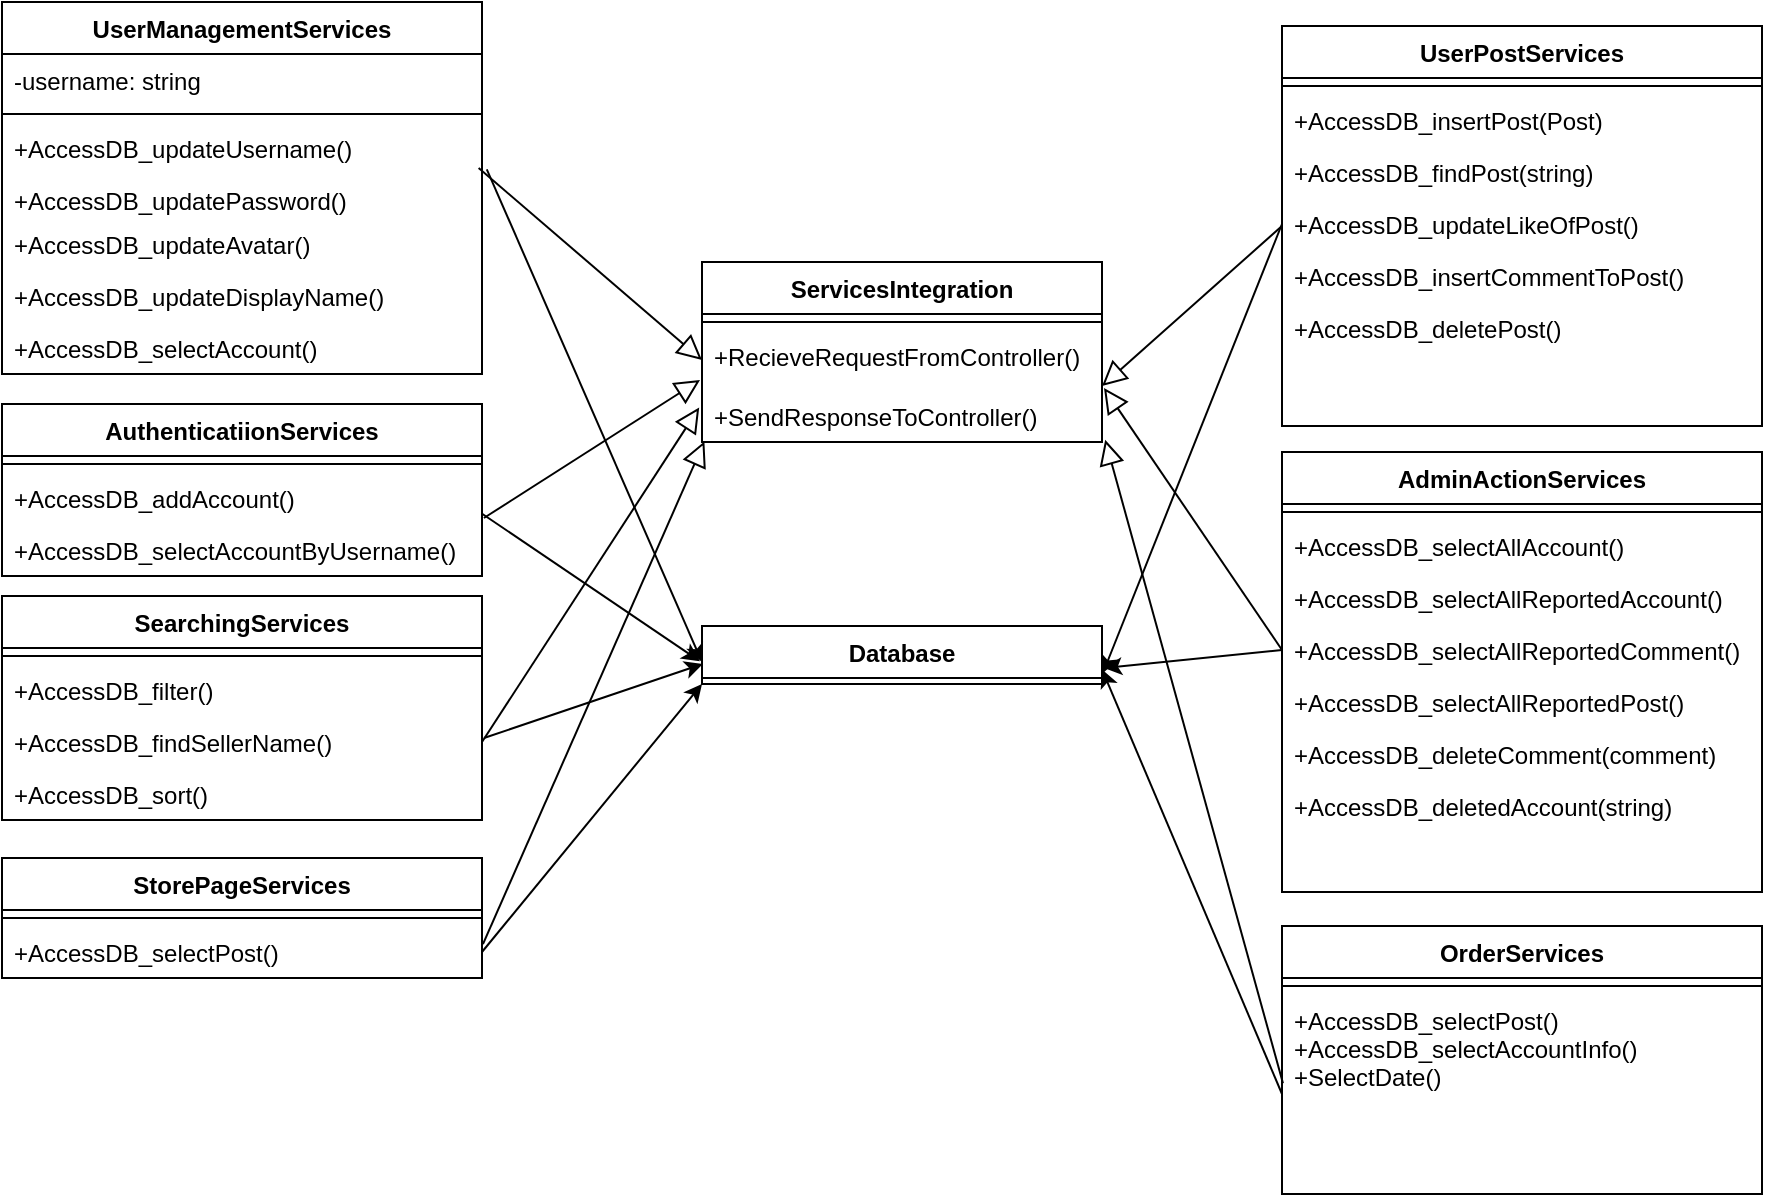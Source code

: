 <mxfile version="20.6.2" type="google" pages="17"><diagram id="2k-zj7CUI1tTNzqXl3pj" name="ServicesIntegration"><mxGraphModel grid="0" page="0" gridSize="10" guides="1" tooltips="1" connect="1" arrows="1" fold="1" pageScale="1" pageWidth="850" pageHeight="1100" math="0" shadow="0"><root><mxCell id="0"/><mxCell id="1" parent="0"/><mxCell id="ptB6pRKrdmx8c7wbUcEj-1" value="ServicesIntegration" style="swimlane;fontStyle=1;align=center;verticalAlign=top;childLayout=stackLayout;horizontal=1;startSize=26;horizontalStack=0;resizeParent=1;resizeParentMax=0;resizeLast=0;collapsible=1;marginBottom=0;" vertex="1" parent="1"><mxGeometry x="420" y="168" width="200" height="90" as="geometry"/></mxCell><mxCell id="ptB6pRKrdmx8c7wbUcEj-3" value="" style="line;strokeWidth=1;fillColor=none;align=left;verticalAlign=middle;spacingTop=-1;spacingLeft=3;spacingRight=3;rotatable=0;labelPosition=right;points=[];portConstraint=eastwest;strokeColor=inherit;" vertex="1" parent="ptB6pRKrdmx8c7wbUcEj-1"><mxGeometry y="26" width="200" height="8" as="geometry"/></mxCell><mxCell id="ptB6pRKrdmx8c7wbUcEj-4" value="+RecieveRequestFromController()" style="text;strokeColor=none;fillColor=none;align=left;verticalAlign=top;spacingLeft=4;spacingRight=4;overflow=hidden;rotatable=0;points=[[0,0.5],[1,0.5]];portConstraint=eastwest;" vertex="1" parent="ptB6pRKrdmx8c7wbUcEj-1"><mxGeometry y="34" width="200" height="30" as="geometry"/></mxCell><mxCell id="ptB6pRKrdmx8c7wbUcEj-5" value="+SendResponseToController()" style="text;strokeColor=none;fillColor=none;align=left;verticalAlign=top;spacingLeft=4;spacingRight=4;overflow=hidden;rotatable=0;points=[[0,0.5],[1,0.5]];portConstraint=eastwest;" vertex="1" parent="ptB6pRKrdmx8c7wbUcEj-1"><mxGeometry y="64" width="200" height="26" as="geometry"/></mxCell><mxCell id="ptB6pRKrdmx8c7wbUcEj-6" value="Database" style="swimlane;fontStyle=1;align=center;verticalAlign=top;childLayout=stackLayout;horizontal=1;startSize=26;horizontalStack=0;resizeParent=1;resizeParentMax=0;resizeLast=0;collapsible=1;marginBottom=0;" vertex="1" parent="1"><mxGeometry x="420" y="350" width="200" height="29" as="geometry"/></mxCell><mxCell id="ptB6pRKrdmx8c7wbUcEj-12" value="UserManagementServices" style="swimlane;fontStyle=1;align=center;verticalAlign=top;childLayout=stackLayout;horizontal=1;startSize=26;horizontalStack=0;resizeParent=1;resizeParentMax=0;resizeLast=0;collapsible=1;marginBottom=0;" vertex="1" parent="1"><mxGeometry x="70" y="38" width="240" height="186" as="geometry"/></mxCell><mxCell id="ptB6pRKrdmx8c7wbUcEj-14" value="-username: string" style="text;strokeColor=none;fillColor=none;align=left;verticalAlign=top;spacingLeft=4;spacingRight=4;overflow=hidden;rotatable=0;points=[[0,0.5],[1,0.5]];portConstraint=eastwest;" vertex="1" parent="ptB6pRKrdmx8c7wbUcEj-12"><mxGeometry y="26" width="240" height="26" as="geometry"/></mxCell><mxCell id="ptB6pRKrdmx8c7wbUcEj-13" value="" style="line;strokeWidth=1;fillColor=none;align=left;verticalAlign=middle;spacingTop=-1;spacingLeft=3;spacingRight=3;rotatable=0;labelPosition=right;points=[];portConstraint=eastwest;strokeColor=inherit;" vertex="1" parent="ptB6pRKrdmx8c7wbUcEj-12"><mxGeometry y="52" width="240" height="8" as="geometry"/></mxCell><mxCell id="ptB6pRKrdmx8c7wbUcEj-15" value="+AccessDB_updateUsername()" style="text;strokeColor=none;fillColor=none;align=left;verticalAlign=top;spacingLeft=4;spacingRight=4;overflow=hidden;rotatable=0;points=[[0,0.5],[1,0.5]];portConstraint=eastwest;" vertex="1" parent="ptB6pRKrdmx8c7wbUcEj-12"><mxGeometry y="60" width="240" height="26" as="geometry"/></mxCell><mxCell id="ptB6pRKrdmx8c7wbUcEj-16" value="+AccessDB_updatePassword()" style="text;strokeColor=none;fillColor=none;align=left;verticalAlign=top;spacingLeft=4;spacingRight=4;overflow=hidden;rotatable=0;points=[[0,0.5],[1,0.5]];portConstraint=eastwest;" vertex="1" parent="ptB6pRKrdmx8c7wbUcEj-12"><mxGeometry y="86" width="240" height="22" as="geometry"/></mxCell><mxCell id="ptB6pRKrdmx8c7wbUcEj-18" value="+AccessDB_updateAvatar()" style="text;strokeColor=none;fillColor=none;align=left;verticalAlign=top;spacingLeft=4;spacingRight=4;overflow=hidden;rotatable=0;points=[[0,0.5],[1,0.5]];portConstraint=eastwest;" vertex="1" parent="ptB6pRKrdmx8c7wbUcEj-12"><mxGeometry y="108" width="240" height="26" as="geometry"/></mxCell><mxCell id="ptB6pRKrdmx8c7wbUcEj-19" value="+AccessDB_updateDisplayName()" style="text;strokeColor=none;fillColor=none;align=left;verticalAlign=top;spacingLeft=4;spacingRight=4;overflow=hidden;rotatable=0;points=[[0,0.5],[1,0.5]];portConstraint=eastwest;" vertex="1" parent="ptB6pRKrdmx8c7wbUcEj-12"><mxGeometry y="134" width="240" height="26" as="geometry"/></mxCell><mxCell id="ptB6pRKrdmx8c7wbUcEj-28" value="+AccessDB_selectAccount()" style="text;strokeColor=none;fillColor=none;align=left;verticalAlign=top;spacingLeft=4;spacingRight=4;overflow=hidden;rotatable=0;points=[[0,0.5],[1,0.5]];portConstraint=eastwest;" vertex="1" parent="ptB6pRKrdmx8c7wbUcEj-12"><mxGeometry y="160" width="240" height="26" as="geometry"/></mxCell><mxCell id="ptB6pRKrdmx8c7wbUcEj-21" value="AuthenticatiionServices" style="swimlane;fontStyle=1;align=center;verticalAlign=top;childLayout=stackLayout;horizontal=1;startSize=26;horizontalStack=0;resizeParent=1;resizeParentMax=0;resizeLast=0;collapsible=1;marginBottom=0;" vertex="1" parent="1"><mxGeometry x="70" y="239" width="240" height="86" as="geometry"/></mxCell><mxCell id="ptB6pRKrdmx8c7wbUcEj-23" value="" style="line;strokeWidth=1;fillColor=none;align=left;verticalAlign=middle;spacingTop=-1;spacingLeft=3;spacingRight=3;rotatable=0;labelPosition=right;points=[];portConstraint=eastwest;strokeColor=inherit;" vertex="1" parent="ptB6pRKrdmx8c7wbUcEj-21"><mxGeometry y="26" width="240" height="8" as="geometry"/></mxCell><mxCell id="ptB6pRKrdmx8c7wbUcEj-24" value="+AccessDB_addAccount()" style="text;strokeColor=none;fillColor=none;align=left;verticalAlign=top;spacingLeft=4;spacingRight=4;overflow=hidden;rotatable=0;points=[[0,0.5],[1,0.5]];portConstraint=eastwest;" vertex="1" parent="ptB6pRKrdmx8c7wbUcEj-21"><mxGeometry y="34" width="240" height="26" as="geometry"/></mxCell><mxCell id="ptB6pRKrdmx8c7wbUcEj-27" value="+AccessDB_selectAccountByUsername()" style="text;strokeColor=none;fillColor=none;align=left;verticalAlign=top;spacingLeft=4;spacingRight=4;overflow=hidden;rotatable=0;points=[[0,0.5],[1,0.5]];portConstraint=eastwest;" vertex="1" parent="ptB6pRKrdmx8c7wbUcEj-21"><mxGeometry y="60" width="240" height="26" as="geometry"/></mxCell><mxCell id="ptB6pRKrdmx8c7wbUcEj-29" value="SearchingServices" style="swimlane;fontStyle=1;align=center;verticalAlign=top;childLayout=stackLayout;horizontal=1;startSize=26;horizontalStack=0;resizeParent=1;resizeParentMax=0;resizeLast=0;collapsible=1;marginBottom=0;" vertex="1" parent="1"><mxGeometry x="70" y="335" width="240" height="112" as="geometry"/></mxCell><mxCell id="ptB6pRKrdmx8c7wbUcEj-30" value="" style="line;strokeWidth=1;fillColor=none;align=left;verticalAlign=middle;spacingTop=-1;spacingLeft=3;spacingRight=3;rotatable=0;labelPosition=right;points=[];portConstraint=eastwest;strokeColor=inherit;" vertex="1" parent="ptB6pRKrdmx8c7wbUcEj-29"><mxGeometry y="26" width="240" height="8" as="geometry"/></mxCell><mxCell id="ptB6pRKrdmx8c7wbUcEj-31" value="+AccessDB_filter()" style="text;strokeColor=none;fillColor=none;align=left;verticalAlign=top;spacingLeft=4;spacingRight=4;overflow=hidden;rotatable=0;points=[[0,0.5],[1,0.5]];portConstraint=eastwest;" vertex="1" parent="ptB6pRKrdmx8c7wbUcEj-29"><mxGeometry y="34" width="240" height="26" as="geometry"/></mxCell><mxCell id="ptB6pRKrdmx8c7wbUcEj-32" value="+AccessDB_findSellerName()" style="text;strokeColor=none;fillColor=none;align=left;verticalAlign=top;spacingLeft=4;spacingRight=4;overflow=hidden;rotatable=0;points=[[0,0.5],[1,0.5]];portConstraint=eastwest;" vertex="1" parent="ptB6pRKrdmx8c7wbUcEj-29"><mxGeometry y="60" width="240" height="26" as="geometry"/></mxCell><mxCell id="40BwofG93W5hQNHhO700-1" value="+AccessDB_sort()" style="text;strokeColor=none;fillColor=none;align=left;verticalAlign=top;spacingLeft=4;spacingRight=4;overflow=hidden;rotatable=0;points=[[0,0.5],[1,0.5]];portConstraint=eastwest;" vertex="1" parent="ptB6pRKrdmx8c7wbUcEj-29"><mxGeometry y="86" width="240" height="26" as="geometry"/></mxCell><mxCell id="3UhiaaP64ta19gghsWSV-1" value="UserPostServices" style="swimlane;fontStyle=1;align=center;verticalAlign=top;childLayout=stackLayout;horizontal=1;startSize=26;horizontalStack=0;resizeParent=1;resizeParentMax=0;resizeLast=0;collapsible=1;marginBottom=0;" vertex="1" parent="1"><mxGeometry x="710" y="50" width="240" height="200" as="geometry"/></mxCell><mxCell id="3UhiaaP64ta19gghsWSV-2" value="" style="line;strokeWidth=1;fillColor=none;align=left;verticalAlign=middle;spacingTop=-1;spacingLeft=3;spacingRight=3;rotatable=0;labelPosition=right;points=[];portConstraint=eastwest;strokeColor=inherit;" vertex="1" parent="3UhiaaP64ta19gghsWSV-1"><mxGeometry y="26" width="240" height="8" as="geometry"/></mxCell><mxCell id="3UhiaaP64ta19gghsWSV-3" value="+AccessDB_insertPost(Post)" style="text;strokeColor=none;fillColor=none;align=left;verticalAlign=top;spacingLeft=4;spacingRight=4;overflow=hidden;rotatable=0;points=[[0,0.5],[1,0.5]];portConstraint=eastwest;" vertex="1" parent="3UhiaaP64ta19gghsWSV-1"><mxGeometry y="34" width="240" height="26" as="geometry"/></mxCell><mxCell id="3UhiaaP64ta19gghsWSV-4" value="+AccessDB_findPost(string)" style="text;strokeColor=none;fillColor=none;align=left;verticalAlign=top;spacingLeft=4;spacingRight=4;overflow=hidden;rotatable=0;points=[[0,0.5],[1,0.5]];portConstraint=eastwest;" vertex="1" parent="3UhiaaP64ta19gghsWSV-1"><mxGeometry y="60" width="240" height="26" as="geometry"/></mxCell><mxCell id="3UhiaaP64ta19gghsWSV-5" value="+AccessDB_updateLikeOfPost()" style="text;strokeColor=none;fillColor=none;align=left;verticalAlign=top;spacingLeft=4;spacingRight=4;overflow=hidden;rotatable=0;points=[[0,0.5],[1,0.5]];portConstraint=eastwest;" vertex="1" parent="3UhiaaP64ta19gghsWSV-1"><mxGeometry y="86" width="240" height="26" as="geometry"/></mxCell><mxCell id="3UhiaaP64ta19gghsWSV-6" value="+AccessDB_insertCommentToPost()" style="text;strokeColor=none;fillColor=none;align=left;verticalAlign=top;spacingLeft=4;spacingRight=4;overflow=hidden;rotatable=0;points=[[0,0.5],[1,0.5]];portConstraint=eastwest;" vertex="1" parent="3UhiaaP64ta19gghsWSV-1"><mxGeometry y="112" width="240" height="26" as="geometry"/></mxCell><mxCell id="IVgJvXf22DYN4XnHaWvH-1" value="+AccessDB_deletePost()" style="text;strokeColor=none;fillColor=none;align=left;verticalAlign=top;spacingLeft=4;spacingRight=4;overflow=hidden;rotatable=0;points=[[0,0.5],[1,0.5]];portConstraint=eastwest;" vertex="1" parent="3UhiaaP64ta19gghsWSV-1"><mxGeometry y="138" width="240" height="62" as="geometry"/></mxCell><mxCell id="IVgJvXf22DYN4XnHaWvH-2" value="AdminActionServices" style="swimlane;fontStyle=1;align=center;verticalAlign=top;childLayout=stackLayout;horizontal=1;startSize=26;horizontalStack=0;resizeParent=1;resizeParentMax=0;resizeLast=0;collapsible=1;marginBottom=0;" vertex="1" parent="1"><mxGeometry x="710" y="263" width="240" height="220" as="geometry"/></mxCell><mxCell id="IVgJvXf22DYN4XnHaWvH-3" value="" style="line;strokeWidth=1;fillColor=none;align=left;verticalAlign=middle;spacingTop=-1;spacingLeft=3;spacingRight=3;rotatable=0;labelPosition=right;points=[];portConstraint=eastwest;strokeColor=inherit;" vertex="1" parent="IVgJvXf22DYN4XnHaWvH-2"><mxGeometry y="26" width="240" height="8" as="geometry"/></mxCell><mxCell id="IVgJvXf22DYN4XnHaWvH-4" value="+AccessDB_selectAllAccount()" style="text;strokeColor=none;fillColor=none;align=left;verticalAlign=top;spacingLeft=4;spacingRight=4;overflow=hidden;rotatable=0;points=[[0,0.5],[1,0.5]];portConstraint=eastwest;" vertex="1" parent="IVgJvXf22DYN4XnHaWvH-2"><mxGeometry y="34" width="240" height="26" as="geometry"/></mxCell><mxCell id="IVgJvXf22DYN4XnHaWvH-5" value="+AccessDB_selectAllReportedAccount()" style="text;strokeColor=none;fillColor=none;align=left;verticalAlign=top;spacingLeft=4;spacingRight=4;overflow=hidden;rotatable=0;points=[[0,0.5],[1,0.5]];portConstraint=eastwest;" vertex="1" parent="IVgJvXf22DYN4XnHaWvH-2"><mxGeometry y="60" width="240" height="26" as="geometry"/></mxCell><mxCell id="IVgJvXf22DYN4XnHaWvH-6" value="+AccessDB_selectAllReportedComment()" style="text;strokeColor=none;fillColor=none;align=left;verticalAlign=top;spacingLeft=4;spacingRight=4;overflow=hidden;rotatable=0;points=[[0,0.5],[1,0.5]];portConstraint=eastwest;" vertex="1" parent="IVgJvXf22DYN4XnHaWvH-2"><mxGeometry y="86" width="240" height="26" as="geometry"/></mxCell><mxCell id="IVgJvXf22DYN4XnHaWvH-7" value="+AccessDB_selectAllReportedPost()" style="text;strokeColor=none;fillColor=none;align=left;verticalAlign=top;spacingLeft=4;spacingRight=4;overflow=hidden;rotatable=0;points=[[0,0.5],[1,0.5]];portConstraint=eastwest;" vertex="1" parent="IVgJvXf22DYN4XnHaWvH-2"><mxGeometry y="112" width="240" height="26" as="geometry"/></mxCell><mxCell id="IVgJvXf22DYN4XnHaWvH-8" value="+AccessDB_deleteComment(comment)" style="text;strokeColor=none;fillColor=none;align=left;verticalAlign=top;spacingLeft=4;spacingRight=4;overflow=hidden;rotatable=0;points=[[0,0.5],[1,0.5]];portConstraint=eastwest;" vertex="1" parent="IVgJvXf22DYN4XnHaWvH-2"><mxGeometry y="138" width="240" height="26" as="geometry"/></mxCell><mxCell id="IVgJvXf22DYN4XnHaWvH-9" value="+AccessDB_deletedAccount(string)" style="text;strokeColor=none;fillColor=none;align=left;verticalAlign=top;spacingLeft=4;spacingRight=4;overflow=hidden;rotatable=0;points=[[0,0.5],[1,0.5]];portConstraint=eastwest;" vertex="1" parent="IVgJvXf22DYN4XnHaWvH-2"><mxGeometry y="164" width="240" height="56" as="geometry"/></mxCell><mxCell id="0oWSrq-yJpJyjmQ9klHW-1" value="" style="endArrow=classic;html=1;rounded=0;exitX=0;exitY=0.5;exitDx=0;exitDy=0;entryX=1.002;entryY=0.141;entryDx=0;entryDy=0;entryPerimeter=0;" edge="1" parent="1" source="3UhiaaP64ta19gghsWSV-5"><mxGeometry width="50" height="50" relative="1" as="geometry"><mxPoint x="620" y="410" as="sourcePoint"/><mxPoint x="620.4" y="373.666" as="targetPoint"/></mxGeometry></mxCell><mxCell id="0oWSrq-yJpJyjmQ9klHW-5" value="" style="endArrow=classic;html=1;rounded=0;exitX=0;exitY=0.5;exitDx=0;exitDy=0;entryX=1.005;entryY=1.042;entryDx=0;entryDy=0;entryPerimeter=0;" edge="1" parent="1" source="IVgJvXf22DYN4XnHaWvH-6"><mxGeometry width="50" height="50" relative="1" as="geometry"><mxPoint x="590" y="530" as="sourcePoint"/><mxPoint x="621.0" y="371.008" as="targetPoint"/></mxGeometry></mxCell><mxCell id="0oWSrq-yJpJyjmQ9klHW-6" value="" style="endArrow=classic;html=1;rounded=0;entryX=0.002;entryY=0.958;entryDx=0;entryDy=0;entryPerimeter=0;" edge="1" parent="1"><mxGeometry width="50" height="50" relative="1" as="geometry"><mxPoint x="311" y="406" as="sourcePoint"/><mxPoint x="420.4" y="368.992" as="targetPoint"/></mxGeometry></mxCell><mxCell id="0oWSrq-yJpJyjmQ9klHW-7" value="" style="endArrow=classic;html=1;rounded=0;entryX=-0.005;entryY=-0.09;entryDx=0;entryDy=0;entryPerimeter=0;exitX=1.001;exitY=-0.192;exitDx=0;exitDy=0;exitPerimeter=0;" edge="1" parent="1" source="ptB6pRKrdmx8c7wbUcEj-27"><mxGeometry width="50" height="50" relative="1" as="geometry"><mxPoint x="680" y="408" as="sourcePoint"/><mxPoint x="419" y="367.66" as="targetPoint"/></mxGeometry></mxCell><mxCell id="0oWSrq-yJpJyjmQ9klHW-8" value="" style="endArrow=classic;html=1;rounded=0;exitX=1.01;exitY=-0.106;exitDx=0;exitDy=0;exitPerimeter=0;entryX=0;entryY=-0.077;entryDx=0;entryDy=0;entryPerimeter=0;" edge="1" parent="1" source="ptB6pRKrdmx8c7wbUcEj-16"><mxGeometry width="50" height="50" relative="1" as="geometry"><mxPoint x="680" y="408" as="sourcePoint"/><mxPoint x="420" y="367.998" as="targetPoint"/></mxGeometry></mxCell><mxCell id="0oWSrq-yJpJyjmQ9klHW-10" value="" style="endArrow=block;html=1;rounded=0;exitX=0;exitY=0.5;exitDx=0;exitDy=0;endFill=0;strokeWidth=1;endSize=10;entryX=1.005;entryY=-0.038;entryDx=0;entryDy=0;entryPerimeter=0;" edge="1" parent="1" source="IVgJvXf22DYN4XnHaWvH-6" target="ptB6pRKrdmx8c7wbUcEj-5"><mxGeometry width="50" height="50" relative="1" as="geometry"><mxPoint x="620" y="410" as="sourcePoint"/><mxPoint x="570" y="240" as="targetPoint"/></mxGeometry></mxCell><mxCell id="0oWSrq-yJpJyjmQ9klHW-12" value="" style="endArrow=block;html=1;rounded=0;endFill=0;strokeWidth=1;endSize=10;" edge="1" parent="1"><mxGeometry width="50" height="50" relative="1" as="geometry"><mxPoint x="710" y="150" as="sourcePoint"/><mxPoint x="620" y="230" as="targetPoint"/></mxGeometry></mxCell><mxCell id="0oWSrq-yJpJyjmQ9klHW-13" value="" style="endArrow=block;html=1;rounded=0;entryX=-0.005;entryY=0.833;entryDx=0;entryDy=0;exitX=1.004;exitY=0.885;exitDx=0;exitDy=0;endFill=0;strokeWidth=1;endSize=10;exitPerimeter=0;entryPerimeter=0;" edge="1" parent="1" source="ptB6pRKrdmx8c7wbUcEj-24" target="ptB6pRKrdmx8c7wbUcEj-4"><mxGeometry width="50" height="50" relative="1" as="geometry"><mxPoint x="730" y="449" as="sourcePoint"/><mxPoint x="640" y="237" as="targetPoint"/></mxGeometry></mxCell><mxCell id="0oWSrq-yJpJyjmQ9klHW-14" value="" style="endArrow=block;html=1;rounded=0;exitX=1;exitY=0.5;exitDx=0;exitDy=0;endFill=0;strokeWidth=1;endSize=10;entryX=-0.007;entryY=0.338;entryDx=0;entryDy=0;entryPerimeter=0;" edge="1" parent="1" source="ptB6pRKrdmx8c7wbUcEj-32" target="ptB6pRKrdmx8c7wbUcEj-5"><mxGeometry width="50" height="50" relative="1" as="geometry"><mxPoint x="740" y="459" as="sourcePoint"/><mxPoint x="420" y="258" as="targetPoint"/></mxGeometry></mxCell><mxCell id="0oWSrq-yJpJyjmQ9klHW-15" value="" style="endArrow=block;html=1;rounded=0;entryX=0;entryY=0.5;entryDx=0;entryDy=0;exitX=0.993;exitY=-0.136;exitDx=0;exitDy=0;endFill=0;strokeWidth=1;endSize=10;exitPerimeter=0;" edge="1" parent="1" source="ptB6pRKrdmx8c7wbUcEj-16" target="ptB6pRKrdmx8c7wbUcEj-4"><mxGeometry width="50" height="50" relative="1" as="geometry"><mxPoint x="690" y="471" as="sourcePoint"/><mxPoint x="600" y="259" as="targetPoint"/></mxGeometry></mxCell><mxCell id="NYikQYbu1zgGwd9rtZFX-1" value="StorePageServices" style="swimlane;fontStyle=1;align=center;verticalAlign=top;childLayout=stackLayout;horizontal=1;startSize=26;horizontalStack=0;resizeParent=1;resizeParentMax=0;resizeLast=0;collapsible=1;marginBottom=0;" vertex="1" parent="1"><mxGeometry x="70" y="466" width="240" height="60" as="geometry"/></mxCell><mxCell id="NYikQYbu1zgGwd9rtZFX-2" value="" style="line;strokeWidth=1;fillColor=none;align=left;verticalAlign=middle;spacingTop=-1;spacingLeft=3;spacingRight=3;rotatable=0;labelPosition=right;points=[];portConstraint=eastwest;strokeColor=inherit;" vertex="1" parent="NYikQYbu1zgGwd9rtZFX-1"><mxGeometry y="26" width="240" height="8" as="geometry"/></mxCell><mxCell id="NYikQYbu1zgGwd9rtZFX-5" value="+AccessDB_selectPost()" style="text;strokeColor=none;fillColor=none;align=left;verticalAlign=top;spacingLeft=4;spacingRight=4;overflow=hidden;rotatable=0;points=[[0,0.5],[1,0.5]];portConstraint=eastwest;" vertex="1" parent="NYikQYbu1zgGwd9rtZFX-1"><mxGeometry y="34" width="240" height="26" as="geometry"/></mxCell><mxCell id="wGMuXgqnZ7UOYiGu3cce-1" value="" style="endArrow=classic;html=1;rounded=0;entryX=0;entryY=1;entryDx=0;entryDy=0;exitX=1;exitY=0.5;exitDx=0;exitDy=0;" edge="1" parent="1" source="NYikQYbu1zgGwd9rtZFX-5" target="ptB6pRKrdmx8c7wbUcEj-6"><mxGeometry width="50" height="50" relative="1" as="geometry"><mxPoint x="321.0" y="416" as="sourcePoint"/><mxPoint x="430.4" y="378.992" as="targetPoint"/></mxGeometry></mxCell><mxCell id="wGMuXgqnZ7UOYiGu3cce-2" value="" style="endArrow=block;html=1;rounded=0;exitX=1.002;exitY=0.348;exitDx=0;exitDy=0;endFill=0;strokeWidth=1;endSize=10;exitPerimeter=0;entryX=0.006;entryY=0.99;entryDx=0;entryDy=0;entryPerimeter=0;" edge="1" parent="1" source="NYikQYbu1zgGwd9rtZFX-5" target="ptB6pRKrdmx8c7wbUcEj-5"><mxGeometry width="50" height="50" relative="1" as="geometry"><mxPoint x="320" y="418" as="sourcePoint"/><mxPoint x="430" y="268" as="targetPoint"/></mxGeometry></mxCell><mxCell id="k7C39kNmIMAalO8OPS-S-1" value="OrderServices" style="swimlane;fontStyle=1;align=center;verticalAlign=top;childLayout=stackLayout;horizontal=1;startSize=26;horizontalStack=0;resizeParent=1;resizeParentMax=0;resizeLast=0;collapsible=1;marginBottom=0;" vertex="1" parent="1"><mxGeometry x="710" y="500" width="240" height="134" as="geometry"/></mxCell><mxCell id="k7C39kNmIMAalO8OPS-S-2" value="" style="line;strokeWidth=1;fillColor=none;align=left;verticalAlign=middle;spacingTop=-1;spacingLeft=3;spacingRight=3;rotatable=0;labelPosition=right;points=[];portConstraint=eastwest;strokeColor=inherit;" vertex="1" parent="k7C39kNmIMAalO8OPS-S-1"><mxGeometry y="26" width="240" height="8" as="geometry"/></mxCell><mxCell id="k7C39kNmIMAalO8OPS-S-3" value="+AccessDB_selectPost()&#10;+AccessDB_selectAccountInfo()&#10;+SelectDate()" style="text;strokeColor=none;fillColor=none;align=left;verticalAlign=top;spacingLeft=4;spacingRight=4;overflow=hidden;rotatable=0;points=[[0,0.5],[1,0.5]];portConstraint=eastwest;" vertex="1" parent="k7C39kNmIMAalO8OPS-S-1"><mxGeometry y="34" width="240" height="100" as="geometry"/></mxCell><mxCell id="W2F_nalageIobkuIZh1X-1" value="" style="endArrow=classic;html=1;rounded=0;exitX=0;exitY=0.5;exitDx=0;exitDy=0;entryX=1;entryY=0.75;entryDx=0;entryDy=0;" edge="1" parent="1" source="k7C39kNmIMAalO8OPS-S-3" target="ptB6pRKrdmx8c7wbUcEj-6"><mxGeometry width="50" height="50" relative="1" as="geometry"><mxPoint x="720" y="372" as="sourcePoint"/><mxPoint x="631.0" y="381.008" as="targetPoint"/></mxGeometry></mxCell><mxCell id="W2F_nalageIobkuIZh1X-2" value="" style="endArrow=block;html=1;rounded=0;exitX=0.002;exitY=0.446;exitDx=0;exitDy=0;endFill=0;strokeWidth=1;endSize=10;entryX=1.008;entryY=0.959;entryDx=0;entryDy=0;entryPerimeter=0;exitPerimeter=0;" edge="1" parent="1" source="k7C39kNmIMAalO8OPS-S-3" target="ptB6pRKrdmx8c7wbUcEj-5"><mxGeometry width="50" height="50" relative="1" as="geometry"><mxPoint x="720" y="372" as="sourcePoint"/><mxPoint x="631.0" y="241.012" as="targetPoint"/></mxGeometry></mxCell></root></mxGraphModel></diagram><diagram id="Ey4bYg6_Y8xuLIswCXEl" name="SearchResultGUI"><mxGraphModel grid="1" page="1" gridSize="10" guides="1" tooltips="1" connect="1" arrows="1" fold="1" pageScale="1" pageWidth="850" pageHeight="1100" math="0" shadow="0"><root><mxCell id="0"/><mxCell id="1" parent="0"/><mxCell id="809xYWycqqNVetppVUrB-1" value="SeachingResultGUI" style="swimlane;fontStyle=1;align=center;verticalAlign=top;childLayout=stackLayout;horizontal=1;startSize=26;horizontalStack=0;resizeParent=1;resizeParentMax=0;resizeLast=0;collapsible=1;marginBottom=0;" vertex="1" parent="1"><mxGeometry x="170" y="168" width="170" height="128" as="geometry"/></mxCell><mxCell id="809xYWycqqNVetppVUrB-2" value="-inputKeywords: string&#10;-searchBar: search bar&#10;-searchByNameSeller: string&#10;-searchButton: button" style="text;strokeColor=none;fillColor=none;align=left;verticalAlign=top;spacingLeft=4;spacingRight=4;overflow=hidden;rotatable=0;points=[[0,0.5],[1,0.5]];portConstraint=eastwest;" vertex="1" parent="809xYWycqqNVetppVUrB-1"><mxGeometry y="26" width="170" height="94" as="geometry"/></mxCell><mxCell id="809xYWycqqNVetppVUrB-3" value="" style="line;strokeWidth=1;fillColor=none;align=left;verticalAlign=middle;spacingTop=-1;spacingLeft=3;spacingRight=3;rotatable=0;labelPosition=right;points=[];portConstraint=eastwest;strokeColor=inherit;" vertex="1" parent="809xYWycqqNVetppVUrB-1"><mxGeometry y="120" width="170" height="8" as="geometry"/></mxCell><mxCell id="1s61dwOcwGzp_977Lbbh-1" value="FilterGUI" style="swimlane;fontStyle=1;align=center;verticalAlign=top;childLayout=stackLayout;horizontal=1;startSize=26;horizontalStack=0;resizeParent=1;resizeParentMax=0;resizeLast=0;collapsible=1;marginBottom=0;" vertex="1" parent="1"><mxGeometry x="60" y="430" width="160" height="88" as="geometry"/></mxCell><mxCell id="1s61dwOcwGzp_977Lbbh-2" value="filteringChoice: list&#10;applyFilterButton: button&#10;" style="text;strokeColor=none;fillColor=none;align=left;verticalAlign=top;spacingLeft=4;spacingRight=4;overflow=hidden;rotatable=0;points=[[0,0.5],[1,0.5]];portConstraint=eastwest;" vertex="1" parent="1s61dwOcwGzp_977Lbbh-1"><mxGeometry y="26" width="160" height="54" as="geometry"/></mxCell><mxCell id="1s61dwOcwGzp_977Lbbh-3" value="" style="line;strokeWidth=1;fillColor=none;align=left;verticalAlign=middle;spacingTop=-1;spacingLeft=3;spacingRight=3;rotatable=0;labelPosition=right;points=[];portConstraint=eastwest;strokeColor=inherit;" vertex="1" parent="1s61dwOcwGzp_977Lbbh-1"><mxGeometry y="80" width="160" height="8" as="geometry"/></mxCell><mxCell id="1s61dwOcwGzp_977Lbbh-5" value="SortGUI" style="swimlane;fontStyle=1;align=center;verticalAlign=top;childLayout=stackLayout;horizontal=1;startSize=26;horizontalStack=0;resizeParent=1;resizeParentMax=0;resizeLast=0;collapsible=1;marginBottom=0;" vertex="1" parent="1"><mxGeometry x="345" y="430" width="160" height="88" as="geometry"/></mxCell><mxCell id="1s61dwOcwGzp_977Lbbh-6" value="-sortingChoice: list&#10;-applySortingButton: button" style="text;strokeColor=none;fillColor=none;align=left;verticalAlign=top;spacingLeft=4;spacingRight=4;overflow=hidden;rotatable=0;points=[[0,0.5],[1,0.5]];portConstraint=eastwest;" vertex="1" parent="1s61dwOcwGzp_977Lbbh-5"><mxGeometry y="26" width="160" height="54" as="geometry"/></mxCell><mxCell id="1s61dwOcwGzp_977Lbbh-7" value="" style="line;strokeWidth=1;fillColor=none;align=left;verticalAlign=middle;spacingTop=-1;spacingLeft=3;spacingRight=3;rotatable=0;labelPosition=right;points=[];portConstraint=eastwest;strokeColor=inherit;" vertex="1" parent="1s61dwOcwGzp_977Lbbh-5"><mxGeometry y="80" width="160" height="8" as="geometry"/></mxCell><mxCell id="1s61dwOcwGzp_977Lbbh-9" value="" style="endArrow=none;html=1;rounded=0;exitX=0.5;exitY=0;exitDx=0;exitDy=0;" edge="1" parent="1" source="1s61dwOcwGzp_977Lbbh-1"><mxGeometry width="50" height="50" relative="1" as="geometry"><mxPoint x="280" y="410" as="sourcePoint"/><mxPoint x="220" y="320" as="targetPoint"/></mxGeometry></mxCell><mxCell id="1s61dwOcwGzp_977Lbbh-29" value="Extend" style="edgeLabel;html=1;align=center;verticalAlign=middle;resizable=0;points=[];" connectable="0" vertex="1" parent="1s61dwOcwGzp_977Lbbh-9"><mxGeometry x="0.209" y="1" relative="1" as="geometry"><mxPoint as="offset"/></mxGeometry></mxCell><mxCell id="1s61dwOcwGzp_977Lbbh-10" value="" style="endArrow=none;html=1;rounded=0;exitX=0.5;exitY=0;exitDx=0;exitDy=0;entryX=0;entryY=0.5;entryDx=0;entryDy=0;" edge="1" parent="1" source="1s61dwOcwGzp_977Lbbh-5" target="1s61dwOcwGzp_977Lbbh-14"><mxGeometry width="50" height="50" relative="1" as="geometry"><mxPoint x="280" y="410" as="sourcePoint"/><mxPoint x="300" y="320" as="targetPoint"/></mxGeometry></mxCell><mxCell id="1s61dwOcwGzp_977Lbbh-28" value="Extend" style="edgeLabel;html=1;align=center;verticalAlign=middle;resizable=0;points=[];" connectable="0" vertex="1" parent="1s61dwOcwGzp_977Lbbh-10"><mxGeometry x="0.227" y="-2" relative="1" as="geometry"><mxPoint as="offset"/></mxGeometry></mxCell><mxCell id="1s61dwOcwGzp_977Lbbh-12" value="" style="triangle;whiteSpace=wrap;html=1;rotation=-60;" vertex="1" parent="1"><mxGeometry x="209" y="295" width="30" height="30" as="geometry"/></mxCell><mxCell id="1s61dwOcwGzp_977Lbbh-14" value="" style="triangle;whiteSpace=wrap;html=1;rotation=-130;" vertex="1" parent="1"><mxGeometry x="279" y="294" width="30" height="30" as="geometry"/></mxCell><mxCell id="1s61dwOcwGzp_977Lbbh-15" value="SearchByNameSellerController" style="swimlane;fontStyle=1;align=center;verticalAlign=top;childLayout=stackLayout;horizontal=1;startSize=26;horizontalStack=0;resizeParent=1;resizeParentMax=0;resizeLast=0;collapsible=1;marginBottom=0;" vertex="1" parent="1"><mxGeometry x="470" y="134" width="195" height="34" as="geometry"/></mxCell><mxCell id="1s61dwOcwGzp_977Lbbh-17" value="" style="line;strokeWidth=1;fillColor=none;align=left;verticalAlign=middle;spacingTop=-1;spacingLeft=3;spacingRight=3;rotatable=0;labelPosition=right;points=[];portConstraint=eastwest;strokeColor=inherit;" vertex="1" parent="1s61dwOcwGzp_977Lbbh-15"><mxGeometry y="26" width="195" height="8" as="geometry"/></mxCell><mxCell id="1s61dwOcwGzp_977Lbbh-24" value="FillterController" style="swimlane;fontStyle=1;align=center;verticalAlign=top;childLayout=stackLayout;horizontal=1;startSize=26;horizontalStack=0;resizeParent=1;resizeParentMax=0;resizeLast=0;collapsible=1;marginBottom=0;" vertex="1" parent="1"><mxGeometry x="470" y="223" width="195" height="34" as="geometry"/></mxCell><mxCell id="1s61dwOcwGzp_977Lbbh-25" value="" style="line;strokeWidth=1;fillColor=none;align=left;verticalAlign=middle;spacingTop=-1;spacingLeft=3;spacingRight=3;rotatable=0;labelPosition=right;points=[];portConstraint=eastwest;strokeColor=inherit;" vertex="1" parent="1s61dwOcwGzp_977Lbbh-24"><mxGeometry y="26" width="195" height="8" as="geometry"/></mxCell><mxCell id="1s61dwOcwGzp_977Lbbh-26" value="SortController" style="swimlane;fontStyle=1;align=center;verticalAlign=top;childLayout=stackLayout;horizontal=1;startSize=26;horizontalStack=0;resizeParent=1;resizeParentMax=0;resizeLast=0;collapsible=1;marginBottom=0;" vertex="1" parent="1"><mxGeometry x="470" y="301" width="195" height="34" as="geometry"/></mxCell><mxCell id="1s61dwOcwGzp_977Lbbh-27" value="" style="line;strokeWidth=1;fillColor=none;align=left;verticalAlign=middle;spacingTop=-1;spacingLeft=3;spacingRight=3;rotatable=0;labelPosition=right;points=[];portConstraint=eastwest;strokeColor=inherit;" vertex="1" parent="1s61dwOcwGzp_977Lbbh-26"><mxGeometry y="26" width="195" height="8" as="geometry"/></mxCell><mxCell id="1s61dwOcwGzp_977Lbbh-31" value="" style="endArrow=classic;html=1;rounded=0;entryX=0;entryY=0.5;entryDx=0;entryDy=0;exitX=1;exitY=0.5;exitDx=0;exitDy=0;" edge="1" parent="1" source="809xYWycqqNVetppVUrB-2" target="1s61dwOcwGzp_977Lbbh-26"><mxGeometry width="50" height="50" relative="1" as="geometry"><mxPoint x="320" y="410" as="sourcePoint"/><mxPoint x="370" y="360" as="targetPoint"/><Array as="points"><mxPoint x="400" y="240"/><mxPoint x="400" y="317"/></Array></mxGeometry></mxCell><mxCell id="1s61dwOcwGzp_977Lbbh-32" value="" style="endArrow=classic;html=1;rounded=0;entryX=0;entryY=0.5;entryDx=0;entryDy=0;exitX=1;exitY=0.5;exitDx=0;exitDy=0;" edge="1" parent="1" source="809xYWycqqNVetppVUrB-2" target="1s61dwOcwGzp_977Lbbh-24"><mxGeometry width="50" height="50" relative="1" as="geometry"><mxPoint x="660" y="420" as="sourcePoint"/><mxPoint x="710" y="370" as="targetPoint"/></mxGeometry></mxCell><mxCell id="1s61dwOcwGzp_977Lbbh-33" value="" style="endArrow=classic;html=1;rounded=0;exitX=1;exitY=0.5;exitDx=0;exitDy=0;entryX=0;entryY=0.5;entryDx=0;entryDy=0;" edge="1" parent="1" source="809xYWycqqNVetppVUrB-2" target="1s61dwOcwGzp_977Lbbh-15"><mxGeometry width="50" height="50" relative="1" as="geometry"><mxPoint x="660" y="420" as="sourcePoint"/><mxPoint x="710" y="370" as="targetPoint"/><Array as="points"><mxPoint x="400" y="240"/><mxPoint x="400" y="150"/></Array></mxGeometry></mxCell><mxCell id="1s61dwOcwGzp_977Lbbh-34" style="edgeStyle=orthogonalEdgeStyle;rounded=0;orthogonalLoop=1;jettySize=auto;html=1;exitX=0.25;exitY=0;exitDx=0;exitDy=0;entryX=0.251;entryY=0.265;entryDx=0;entryDy=0;entryPerimeter=0;" edge="1" parent="1" source="1s61dwOcwGzp_977Lbbh-26" target="1s61dwOcwGzp_977Lbbh-26"><mxGeometry relative="1" as="geometry"/></mxCell><mxCell id="_dvAE2TqH-lQGXQoTmfJ-1" value="ĐÃ HOÀN THÀNH" style="text;html=1;align=center;verticalAlign=middle;resizable=0;points=[];autosize=1;strokeColor=#82b366;fillColor=#d5e8d4;" vertex="1" parent="1"><mxGeometry x="270" y="40" width="120" height="30" as="geometry"/></mxCell></root></mxGraphModel></diagram><diagram id="8f0Kg4-MH_pcDtYrc8Dr" name="SearchingController"><mxGraphModel grid="1" page="1" gridSize="10" guides="1" tooltips="1" connect="1" arrows="1" fold="1" pageScale="1" pageWidth="850" pageHeight="1100" math="0" shadow="0"><root><mxCell id="0"/><mxCell id="1" parent="0"/><mxCell id="XR-F8ff_QNyKW1-3aB4i-1" value="SearchingByNameSellerController" style="swimlane;fontStyle=1;align=center;verticalAlign=top;childLayout=stackLayout;horizontal=1;startSize=26;horizontalStack=0;resizeParent=1;resizeParentMax=0;resizeLast=0;collapsible=1;marginBottom=0;" vertex="1" parent="1"><mxGeometry x="130" y="450" width="200" height="134" as="geometry"/></mxCell><mxCell id="XR-F8ff_QNyKW1-3aB4i-2" value="-nameSeller: string&#10;-searchBar: search bar" style="text;strokeColor=none;fillColor=none;align=left;verticalAlign=top;spacingLeft=4;spacingRight=4;overflow=hidden;rotatable=0;points=[[0,0.5],[1,0.5]];portConstraint=eastwest;" vertex="1" parent="XR-F8ff_QNyKW1-3aB4i-1"><mxGeometry y="26" width="200" height="44" as="geometry"/></mxCell><mxCell id="XR-F8ff_QNyKW1-3aB4i-3" value="" style="line;strokeWidth=1;fillColor=none;align=left;verticalAlign=middle;spacingTop=-1;spacingLeft=3;spacingRight=3;rotatable=0;labelPosition=right;points=[];portConstraint=eastwest;strokeColor=inherit;" vertex="1" parent="XR-F8ff_QNyKW1-3aB4i-1"><mxGeometry y="70" width="200" height="8" as="geometry"/></mxCell><mxCell id="XR-F8ff_QNyKW1-3aB4i-4" value="+getUserInput()&#10;+showSearchBar()&#10;+findInfFromData(string)" style="text;strokeColor=none;fillColor=none;align=left;verticalAlign=top;spacingLeft=4;spacingRight=4;overflow=hidden;rotatable=0;points=[[0,0.5],[1,0.5]];portConstraint=eastwest;" vertex="1" parent="XR-F8ff_QNyKW1-3aB4i-1"><mxGeometry y="78" width="200" height="56" as="geometry"/></mxCell><mxCell id="MrinWso39lysENf7e1xx-1" value="Services Integration" style="swimlane;fontStyle=1;align=center;verticalAlign=top;childLayout=stackLayout;horizontal=1;startSize=26;horizontalStack=0;resizeParent=1;resizeParentMax=0;resizeLast=0;collapsible=1;marginBottom=0;" vertex="1" parent="1"><mxGeometry x="670" y="506" width="160" height="34" as="geometry"/></mxCell><mxCell id="MrinWso39lysENf7e1xx-3" value="" style="line;strokeWidth=1;fillColor=none;align=left;verticalAlign=middle;spacingTop=-1;spacingLeft=3;spacingRight=3;rotatable=0;labelPosition=right;points=[];portConstraint=eastwest;strokeColor=inherit;" vertex="1" parent="MrinWso39lysENf7e1xx-1"><mxGeometry y="26" width="160" height="8" as="geometry"/></mxCell><mxCell id="MrinWso39lysENf7e1xx-9" value="FilterController" style="swimlane;fontStyle=1;align=center;verticalAlign=top;childLayout=stackLayout;horizontal=1;startSize=26;horizontalStack=0;resizeParent=1;resizeParentMax=0;resizeLast=0;collapsible=1;marginBottom=0;" vertex="1" parent="1"><mxGeometry x="130" y="600" width="200" height="88" as="geometry"/></mxCell><mxCell id="MrinWso39lysENf7e1xx-11" value="" style="line;strokeWidth=1;fillColor=none;align=left;verticalAlign=middle;spacingTop=-1;spacingLeft=3;spacingRight=3;rotatable=0;labelPosition=right;points=[];portConstraint=eastwest;strokeColor=inherit;" vertex="1" parent="MrinWso39lysENf7e1xx-9"><mxGeometry y="26" width="200" height="8" as="geometry"/></mxCell><mxCell id="MrinWso39lysENf7e1xx-12" value="+getFilterRequirements()&#10;+getDataToFilter()&#10;+sendResponseToGUI()" style="text;strokeColor=none;fillColor=none;align=left;verticalAlign=top;spacingLeft=4;spacingRight=4;overflow=hidden;rotatable=0;points=[[0,0.5],[1,0.5]];portConstraint=eastwest;" vertex="1" parent="MrinWso39lysENf7e1xx-9"><mxGeometry y="34" width="200" height="54" as="geometry"/></mxCell><mxCell id="4CF4Wyqn-plk1cdm-b0H-1" value="SortController" style="swimlane;fontStyle=1;align=center;verticalAlign=top;childLayout=stackLayout;horizontal=1;startSize=26;horizontalStack=0;resizeParent=1;resizeParentMax=0;resizeLast=0;collapsible=1;marginBottom=0;" vertex="1" parent="1"><mxGeometry x="130" y="310" width="200" height="104" as="geometry"/></mxCell><mxCell id="4CF4Wyqn-plk1cdm-b0H-3" value="" style="line;strokeWidth=1;fillColor=none;align=left;verticalAlign=middle;spacingTop=-1;spacingLeft=3;spacingRight=3;rotatable=0;labelPosition=right;points=[];portConstraint=eastwest;strokeColor=inherit;" vertex="1" parent="4CF4Wyqn-plk1cdm-b0H-1"><mxGeometry y="26" width="200" height="8" as="geometry"/></mxCell><mxCell id="4CF4Wyqn-plk1cdm-b0H-4" value="+applySort()&#10;+getSortRequirements()&#10;+getDataToSort()&#10;+sendResponseToGUI()" style="text;strokeColor=none;fillColor=none;align=left;verticalAlign=top;spacingLeft=4;spacingRight=4;overflow=hidden;rotatable=0;points=[[0,0.5],[1,0.5]];portConstraint=eastwest;" vertex="1" parent="4CF4Wyqn-plk1cdm-b0H-1"><mxGeometry y="34" width="200" height="70" as="geometry"/></mxCell><mxCell id="4CF4Wyqn-plk1cdm-b0H-5" value="Controller" style="swimlane;fontStyle=1;align=center;verticalAlign=top;childLayout=stackLayout;horizontal=1;startSize=26;horizontalStack=0;resizeParent=1;resizeParentMax=0;resizeLast=0;collapsible=1;marginBottom=0;" vertex="1" parent="1"><mxGeometry x="425" y="462" width="190" height="88" as="geometry"><mxRectangle x="425" y="462" width="92" height="26" as="alternateBounds"/></mxGeometry></mxCell><mxCell id="4CF4Wyqn-plk1cdm-b0H-7" value="" style="line;strokeWidth=1;fillColor=none;align=left;verticalAlign=middle;spacingTop=-1;spacingLeft=3;spacingRight=3;rotatable=0;labelPosition=right;points=[];portConstraint=eastwest;strokeColor=inherit;" vertex="1" parent="4CF4Wyqn-plk1cdm-b0H-5"><mxGeometry y="26" width="190" height="8" as="geometry"/></mxCell><mxCell id="4CF4Wyqn-plk1cdm-b0H-8" value="+sendRequest()&#10;+receiveResponseFromService()&#10;+sendResponseToGUI()" style="text;strokeColor=none;fillColor=none;align=left;verticalAlign=top;spacingLeft=4;spacingRight=4;overflow=hidden;rotatable=0;points=[[0,0.5],[1,0.5]];portConstraint=eastwest;" vertex="1" parent="4CF4Wyqn-plk1cdm-b0H-5"><mxGeometry y="34" width="190" height="54" as="geometry"/></mxCell><mxCell id="4CF4Wyqn-plk1cdm-b0H-23" value="" style="endArrow=diamondThin;html=1;rounded=0;endFill=0;targetPerimeterSpacing=0;endSize=20;exitX=1;exitY=1.023;exitDx=0;exitDy=0;exitPerimeter=0;entryX=0;entryY=0.5;entryDx=0;entryDy=0;" edge="1" parent="1" source="XR-F8ff_QNyKW1-3aB4i-2" target="4CF4Wyqn-plk1cdm-b0H-8"><mxGeometry width="50" height="50" relative="1" as="geometry"><mxPoint x="380" y="624" as="sourcePoint"/><mxPoint x="420" y="520" as="targetPoint"/></mxGeometry></mxCell><mxCell id="Wep3Ug-kSCQvvqKw86uo-5" value="" style="endArrow=diamondThin;html=1;rounded=0;endFill=0;endSize=20;exitX=1;exitY=0.248;exitDx=0;exitDy=0;exitPerimeter=0;entryX=0.026;entryY=1;entryDx=0;entryDy=0;entryPerimeter=0;" edge="1" parent="1"><mxGeometry width="50" height="50" relative="1" as="geometry"><mxPoint x="325" y="647.392" as="sourcePoint"/><mxPoint x="424.94" y="550" as="targetPoint"/></mxGeometry></mxCell><mxCell id="Wep3Ug-kSCQvvqKw86uo-6" value="" style="endArrow=diamondThin;html=1;rounded=0;endFill=0;endSize=20;" edge="1" parent="1"><mxGeometry width="50" height="50" relative="1" as="geometry"><mxPoint x="330" y="360" as="sourcePoint"/><mxPoint x="426" y="462" as="targetPoint"/></mxGeometry></mxCell><mxCell id="4CF4Wyqn-plk1cdm-b0H-26" value="" style="endArrow=classic;html=1;rounded=0;endSize=10;targetPerimeterSpacing=0;entryX=0;entryY=0.5;entryDx=0;entryDy=0;" edge="1" parent="1" source="4CF4Wyqn-plk1cdm-b0H-8" target="MrinWso39lysENf7e1xx-1"><mxGeometry width="50" height="50" relative="1" as="geometry"><mxPoint x="540" y="640" as="sourcePoint"/><mxPoint x="590" y="590" as="targetPoint"/></mxGeometry></mxCell><mxCell id="4CF4Wyqn-plk1cdm-b0H-27" value="" style="endArrow=classic;html=1;rounded=0;endSize=10;targetPerimeterSpacing=0;exitX=1.003;exitY=0.327;exitDx=0;exitDy=0;exitPerimeter=0;entryX=0.5;entryY=1;entryDx=0;entryDy=0;" edge="1" parent="1" source="MrinWso39lysENf7e1xx-12" target="MrinWso39lysENf7e1xx-1"><mxGeometry width="50" height="50" relative="1" as="geometry"><mxPoint x="540" y="640" as="sourcePoint"/><mxPoint x="590" y="590" as="targetPoint"/><Array as="points"><mxPoint x="750" y="652"/></Array></mxGeometry></mxCell><mxCell id="4CF4Wyqn-plk1cdm-b0H-28" value="" style="endArrow=classic;html=1;rounded=0;endSize=10;targetPerimeterSpacing=0;entryX=0.5;entryY=0;entryDx=0;entryDy=0;exitX=0.997;exitY=0.262;exitDx=0;exitDy=0;exitPerimeter=0;" edge="1" parent="1" source="4CF4Wyqn-plk1cdm-b0H-4" target="MrinWso39lysENf7e1xx-1"><mxGeometry width="50" height="50" relative="1" as="geometry"><mxPoint x="540" y="520" as="sourcePoint"/><mxPoint x="590" y="470" as="targetPoint"/><Array as="points"><mxPoint x="750" y="362"/></Array></mxGeometry></mxCell><mxCell id="4CF4Wyqn-plk1cdm-b0H-32" value="" style="endArrow=classic;html=1;rounded=0;endSize=10;targetPerimeterSpacing=0;exitX=0.5;exitY=0;exitDx=0;exitDy=0;entryX=0.296;entryY=-0.01;entryDx=0;entryDy=0;entryPerimeter=0;" edge="1" parent="1" source="XR-F8ff_QNyKW1-3aB4i-1" target="MrinWso39lysENf7e1xx-1"><mxGeometry width="50" height="50" relative="1" as="geometry"><mxPoint x="540" y="520" as="sourcePoint"/><mxPoint x="720" y="430" as="targetPoint"/><Array as="points"><mxPoint x="230" y="430"/><mxPoint x="717" y="430"/></Array></mxGeometry></mxCell><mxCell id="TLCKanRpoq-KFlz6kwZD-1" value="ĐÃ HOÀN THÀNH" style="text;html=1;align=center;verticalAlign=middle;resizable=0;points=[];autosize=1;strokeColor=#82b366;fillColor=#d5e8d4;" vertex="1" parent="1"><mxGeometry x="380" y="210" width="120" height="30" as="geometry"/></mxCell></root></mxGraphModel></diagram><diagram id="8BJMAMdmomvgefYX7GmB" name="AuthenticationGUI/4.1"><mxGraphModel grid="1" page="1" gridSize="10" guides="1" tooltips="1" connect="1" arrows="1" fold="1" pageScale="1" pageWidth="850" pageHeight="1100" math="0" shadow="0"><root><mxCell id="0"/><mxCell id="1" parent="0"/><mxCell id="TFqhIxR0favl86s3qBDv-2" value="Guest" style="swimlane;fontStyle=1;align=center;verticalAlign=top;childLayout=stackLayout;horizontal=1;startSize=26;horizontalStack=0;resizeParent=1;resizeParentMax=0;resizeLast=0;collapsible=1;marginBottom=0;" vertex="1" parent="1"><mxGeometry x="40" y="120" width="160" height="116" as="geometry"/></mxCell><mxCell id="TFqhIxR0favl86s3qBDv-3" value="-username: &quot;guest&quot;" style="text;align=left;verticalAlign=top;spacingLeft=4;spacingRight=4;overflow=hidden;rotatable=0;points=[[0,0.5],[1,0.5]];portConstraint=eastwest;" vertex="1" parent="TFqhIxR0favl86s3qBDv-2"><mxGeometry y="26" width="160" height="26" as="geometry"/></mxCell><mxCell id="TFqhIxR0favl86s3qBDv-4" value="-password: &quot;guest&quot;" style="text;align=left;verticalAlign=top;spacingLeft=4;spacingRight=4;overflow=hidden;rotatable=0;points=[[0,0.5],[1,0.5]];portConstraint=eastwest;rounded=0;shadow=0;html=0;" vertex="1" parent="TFqhIxR0favl86s3qBDv-2"><mxGeometry y="52" width="160" height="28" as="geometry"/></mxCell><mxCell id="TFqhIxR0favl86s3qBDv-5" value="-displayName: &quot;guest&quot;" style="text;align=left;verticalAlign=top;spacingLeft=4;spacingRight=4;overflow=hidden;rotatable=0;points=[[0,0.5],[1,0.5]];portConstraint=eastwest;rounded=0;shadow=0;html=0;" vertex="1" parent="TFqhIxR0favl86s3qBDv-2"><mxGeometry y="80" width="160" height="28" as="geometry"/></mxCell><mxCell id="TFqhIxR0favl86s3qBDv-6" value="" style="line;strokeWidth=1;fillColor=none;align=left;verticalAlign=middle;spacingTop=-1;spacingLeft=3;spacingRight=3;rotatable=0;labelPosition=right;points=[];portConstraint=eastwest;strokeColor=inherit;" vertex="1" parent="TFqhIxR0favl86s3qBDv-2"><mxGeometry y="108" width="160" height="8" as="geometry"/></mxCell><mxCell id="TFqhIxR0favl86s3qBDv-7" value="Account" style="swimlane;fontStyle=1;align=center;verticalAlign=top;childLayout=stackLayout;horizontal=1;startSize=26;horizontalStack=0;resizeParent=1;resizeParentMax=0;resizeLast=0;collapsible=1;marginBottom=0;" vertex="1" parent="1"><mxGeometry x="40" y="320" width="160" height="116" as="geometry"/></mxCell><mxCell id="TFqhIxR0favl86s3qBDv-8" value="-username: string" style="text;align=left;verticalAlign=top;spacingLeft=4;spacingRight=4;overflow=hidden;rotatable=0;points=[[0,0.5],[1,0.5]];portConstraint=eastwest;" vertex="1" parent="TFqhIxR0favl86s3qBDv-7"><mxGeometry y="26" width="160" height="26" as="geometry"/></mxCell><mxCell id="TFqhIxR0favl86s3qBDv-9" value="-password: string" style="text;align=left;verticalAlign=top;spacingLeft=4;spacingRight=4;overflow=hidden;rotatable=0;points=[[0,0.5],[1,0.5]];portConstraint=eastwest;rounded=0;shadow=0;html=0;" vertex="1" parent="TFqhIxR0favl86s3qBDv-7"><mxGeometry y="52" width="160" height="28" as="geometry"/></mxCell><mxCell id="TFqhIxR0favl86s3qBDv-10" value="-displayName: string" style="text;align=left;verticalAlign=top;spacingLeft=4;spacingRight=4;overflow=hidden;rotatable=0;points=[[0,0.5],[1,0.5]];portConstraint=eastwest;rounded=0;shadow=0;html=0;" vertex="1" parent="TFqhIxR0favl86s3qBDv-7"><mxGeometry y="80" width="160" height="28" as="geometry"/></mxCell><mxCell id="TFqhIxR0favl86s3qBDv-11" value="" style="line;strokeWidth=1;fillColor=none;align=left;verticalAlign=middle;spacingTop=-1;spacingLeft=3;spacingRight=3;rotatable=0;labelPosition=right;points=[];portConstraint=eastwest;strokeColor=inherit;" vertex="1" parent="TFqhIxR0favl86s3qBDv-7"><mxGeometry y="108" width="160" height="8" as="geometry"/></mxCell><mxCell id="TFqhIxR0favl86s3qBDv-12" value="" style="edgeStyle=orthogonalEdgeStyle;rounded=0;orthogonalLoop=1;jettySize=auto;html=1;exitX=1;exitY=0.5;exitDx=0;exitDy=0;entryX=0;entryY=0.75;entryDx=0;entryDy=0;" edge="1" parent="1" source="TFqhIxR0favl86s3qBDv-15" target="TFqhIxR0favl86s3qBDv-28"><mxGeometry relative="1" as="geometry"/></mxCell><mxCell id="TFqhIxR0favl86s3qBDv-13" value="SignIn" style="swimlane;fontStyle=1;align=center;verticalAlign=top;childLayout=stackLayout;horizontal=1;startSize=26;horizontalStack=0;resizeParent=1;resizeParentMax=0;resizeLast=0;collapsible=1;marginBottom=0;" vertex="1" parent="1"><mxGeometry x="280" y="120" width="160" height="170" as="geometry"/></mxCell><mxCell id="TFqhIxR0favl86s3qBDv-14" value="-username: string" style="text;align=left;verticalAlign=top;spacingLeft=4;spacingRight=4;overflow=hidden;rotatable=0;points=[[0,0.5],[1,0.5]];portConstraint=eastwest;" vertex="1" parent="TFqhIxR0favl86s3qBDv-13"><mxGeometry y="26" width="160" height="26" as="geometry"/></mxCell><mxCell id="TFqhIxR0favl86s3qBDv-15" value="-password: string" style="text;align=left;verticalAlign=top;spacingLeft=4;spacingRight=4;overflow=hidden;rotatable=0;points=[[0,0.5],[1,0.5]];portConstraint=eastwest;rounded=0;shadow=0;html=0;" vertex="1" parent="TFqhIxR0favl86s3qBDv-13"><mxGeometry y="52" width="160" height="28" as="geometry"/></mxCell><mxCell id="TFqhIxR0favl86s3qBDv-16" value="-signInButton: button" style="text;align=left;verticalAlign=top;spacingLeft=4;spacingRight=4;overflow=hidden;rotatable=0;points=[[0,0.5],[1,0.5]];portConstraint=eastwest;rounded=0;shadow=0;html=0;" vertex="1" parent="TFqhIxR0favl86s3qBDv-13"><mxGeometry y="80" width="160" height="28" as="geometry"/></mxCell><mxCell id="TFqhIxR0favl86s3qBDv-17" value="-continueAsGuest: button" style="text;align=left;verticalAlign=top;spacingLeft=4;spacingRight=4;overflow=hidden;rotatable=0;points=[[0,0.5],[1,0.5]];portConstraint=eastwest;rounded=0;shadow=0;html=0;" vertex="1" parent="TFqhIxR0favl86s3qBDv-13"><mxGeometry y="108" width="160" height="28" as="geometry"/></mxCell><mxCell id="TFqhIxR0favl86s3qBDv-18" value="" style="line;strokeWidth=1;fillColor=none;align=left;verticalAlign=middle;spacingTop=-1;spacingLeft=3;spacingRight=3;rotatable=0;labelPosition=right;points=[];portConstraint=eastwest;strokeColor=inherit;" vertex="1" parent="TFqhIxR0favl86s3qBDv-13"><mxGeometry y="136" width="160" height="8" as="geometry"/></mxCell><mxCell id="TFqhIxR0favl86s3qBDv-19" value="+ SignInForm()" style="text;strokeColor=none;fillColor=none;align=left;verticalAlign=top;spacingLeft=4;spacingRight=4;overflow=hidden;rotatable=0;points=[[0,0.5],[1,0.5]];portConstraint=eastwest;" vertex="1" parent="TFqhIxR0favl86s3qBDv-13"><mxGeometry y="144" width="160" height="26" as="geometry"/></mxCell><mxCell id="TFqhIxR0favl86s3qBDv-20" value="" style="edgeStyle=orthogonalEdgeStyle;rounded=0;orthogonalLoop=1;jettySize=auto;html=1;entryX=0;entryY=0.5;entryDx=0;entryDy=0;endArrow=block;" edge="1" parent="1" source="TFqhIxR0favl86s3qBDv-9" target="TFqhIxR0favl86s3qBDv-15"><mxGeometry relative="1" as="geometry"><Array as="points"><mxPoint x="240" y="386"/><mxPoint x="240" y="186"/></Array></mxGeometry></mxCell><mxCell id="TFqhIxR0favl86s3qBDv-21" value="SignUp" style="swimlane;fontStyle=1;align=center;verticalAlign=top;childLayout=stackLayout;horizontal=1;startSize=26;horizontalStack=0;resizeParent=1;resizeParentMax=0;resizeLast=0;collapsible=1;marginBottom=0;" vertex="1" parent="1"><mxGeometry x="280" y="307" width="160" height="142" as="geometry"/></mxCell><mxCell id="TFqhIxR0favl86s3qBDv-22" value="-username: string" style="text;align=left;verticalAlign=top;spacingLeft=4;spacingRight=4;overflow=hidden;rotatable=0;points=[[0,0.5],[1,0.5]];portConstraint=eastwest;" vertex="1" parent="TFqhIxR0favl86s3qBDv-21"><mxGeometry y="26" width="160" height="26" as="geometry"/></mxCell><mxCell id="TFqhIxR0favl86s3qBDv-23" value="-password: string" style="text;align=left;verticalAlign=top;spacingLeft=4;spacingRight=4;overflow=hidden;rotatable=0;points=[[0,0.5],[1,0.5]];portConstraint=eastwest;rounded=0;shadow=0;html=0;" vertex="1" parent="TFqhIxR0favl86s3qBDv-21"><mxGeometry y="52" width="160" height="28" as="geometry"/></mxCell><mxCell id="TFqhIxR0favl86s3qBDv-24" value="-signUpButton: button" style="text;align=left;verticalAlign=top;spacingLeft=4;spacingRight=4;overflow=hidden;rotatable=0;points=[[0,0.5],[1,0.5]];portConstraint=eastwest;rounded=0;shadow=0;html=0;" vertex="1" parent="TFqhIxR0favl86s3qBDv-21"><mxGeometry y="80" width="160" height="28" as="geometry"/></mxCell><mxCell id="TFqhIxR0favl86s3qBDv-25" value="" style="line;strokeWidth=1;fillColor=none;align=left;verticalAlign=middle;spacingTop=-1;spacingLeft=3;spacingRight=3;rotatable=0;labelPosition=right;points=[];portConstraint=eastwest;strokeColor=inherit;" vertex="1" parent="TFqhIxR0favl86s3qBDv-21"><mxGeometry y="108" width="160" height="8" as="geometry"/></mxCell><mxCell id="TFqhIxR0favl86s3qBDv-26" value="+ SignUpForm()" style="text;strokeColor=none;fillColor=none;align=left;verticalAlign=top;spacingLeft=4;spacingRight=4;overflow=hidden;rotatable=0;points=[[0,0.5],[1,0.5]];portConstraint=eastwest;" vertex="1" parent="TFqhIxR0favl86s3qBDv-21"><mxGeometry y="116" width="160" height="26" as="geometry"/></mxCell><mxCell id="TFqhIxR0favl86s3qBDv-27" value="" style="endArrow=classic;html=1;rounded=0;exitX=1;exitY=0.5;exitDx=0;exitDy=0;" edge="1" parent="1" source="TFqhIxR0favl86s3qBDv-9"><mxGeometry width="50" height="50" relative="1" as="geometry"><mxPoint x="240" y="380" as="sourcePoint"/><mxPoint x="280" y="386" as="targetPoint"/></mxGeometry></mxCell><mxCell id="TFqhIxR0favl86s3qBDv-28" value="SignInController" style="swimlane;fontStyle=1;align=center;verticalAlign=top;childLayout=stackLayout;horizontal=1;startSize=26;horizontalStack=0;resizeParent=1;resizeParentMax=0;resizeLast=0;collapsible=1;marginBottom=0;" vertex="1" parent="1"><mxGeometry x="520" y="161" width="160" height="34" as="geometry"/></mxCell><mxCell id="TFqhIxR0favl86s3qBDv-29" value="" style="line;strokeWidth=1;fillColor=none;align=left;verticalAlign=middle;spacingTop=-1;spacingLeft=3;spacingRight=3;rotatable=0;labelPosition=right;points=[];portConstraint=eastwest;strokeColor=inherit;" vertex="1" parent="TFqhIxR0favl86s3qBDv-28"><mxGeometry y="26" width="160" height="8" as="geometry"/></mxCell><mxCell id="TFqhIxR0favl86s3qBDv-30" value="" style="edgeStyle=orthogonalEdgeStyle;rounded=0;orthogonalLoop=1;jettySize=auto;html=1;exitX=1;exitY=0.5;exitDx=0;exitDy=0;entryX=0;entryY=0.75;entryDx=0;entryDy=0;" edge="1" parent="1" target="TFqhIxR0favl86s3qBDv-31"><mxGeometry relative="1" as="geometry"><mxPoint x="440" y="386" as="sourcePoint"/></mxGeometry></mxCell><mxCell id="TFqhIxR0favl86s3qBDv-31" value="SignUpController" style="swimlane;fontStyle=1;align=center;verticalAlign=top;childLayout=stackLayout;horizontal=1;startSize=26;horizontalStack=0;resizeParent=1;resizeParentMax=0;resizeLast=0;collapsible=1;marginBottom=0;" vertex="1" parent="1"><mxGeometry x="520" y="361" width="160" height="34" as="geometry"/></mxCell><mxCell id="TFqhIxR0favl86s3qBDv-32" value="" style="line;strokeWidth=1;fillColor=none;align=left;verticalAlign=middle;spacingTop=-1;spacingLeft=3;spacingRight=3;rotatable=0;labelPosition=right;points=[];portConstraint=eastwest;strokeColor=inherit;" vertex="1" parent="TFqhIxR0favl86s3qBDv-31"><mxGeometry y="26" width="160" height="8" as="geometry"/></mxCell><mxCell id="C7Jbguz7kS9BTfPZLml7-1" value="" style="endArrow=diamondThin;endFill=0;endSize=24;html=1;rounded=0;exitX=0.5;exitY=1;exitDx=0;exitDy=0;" edge="1" parent="1" source="TFqhIxR0favl86s3qBDv-2"><mxGeometry width="160" relative="1" as="geometry"><mxPoint x="120" y="240" as="sourcePoint"/><mxPoint x="120" y="320" as="targetPoint"/></mxGeometry></mxCell></root></mxGraphModel></diagram><diagram id="ItC13e2wtmwFGSF5EjWi" name="ControllerAuthentication "><mxGraphModel grid="1" page="1" gridSize="10" guides="1" tooltips="1" connect="1" arrows="1" fold="1" pageScale="1" pageWidth="850" pageHeight="1100" math="0" shadow="0"><root><mxCell id="0"/><mxCell id="1" parent="0"/><mxCell id="yi1FGFIhvYzzJZgFvgnT-16" style="edgeStyle=orthogonalEdgeStyle;rounded=0;orthogonalLoop=1;jettySize=auto;html=1;entryX=0.5;entryY=0;entryDx=0;entryDy=0;" edge="1" parent="1" source="cDtmxFPpAf8HE8OPqDTj-1" target="cDtmxFPpAf8HE8OPqDTj-18"><mxGeometry relative="1" as="geometry"><mxPoint x="680" y="200" as="targetPoint"/><Array as="points"><mxPoint x="160" y="190"/><mxPoint x="680" y="190"/></Array></mxGeometry></mxCell><mxCell id="cDtmxFPpAf8HE8OPqDTj-1" value="Controller" style="swimlane;fontStyle=1;align=center;verticalAlign=top;childLayout=stackLayout;horizontal=1;startSize=26;horizontalStack=0;resizeParent=1;resizeParentMax=0;resizeLast=0;collapsible=1;marginBottom=0;" vertex="1" parent="1"><mxGeometry x="80" y="290" width="160" height="164" as="geometry"/></mxCell><mxCell id="cDtmxFPpAf8HE8OPqDTj-2" value="- Account: Account" style="text;align=left;verticalAlign=top;spacingLeft=4;spacingRight=4;overflow=hidden;rotatable=0;points=[[0,0.5],[1,0.5]];portConstraint=eastwest;" vertex="1" parent="cDtmxFPpAf8HE8OPqDTj-1"><mxGeometry y="26" width="160" height="26" as="geometry"/></mxCell><mxCell id="cDtmxFPpAf8HE8OPqDTj-3" value="" style="line;strokeWidth=1;fillColor=none;align=left;verticalAlign=middle;spacingTop=-1;spacingLeft=3;spacingRight=3;rotatable=0;labelPosition=right;points=[];portConstraint=eastwest;strokeColor=inherit;" vertex="1" parent="cDtmxFPpAf8HE8OPqDTj-1"><mxGeometry y="52" width="160" height="8" as="geometry"/></mxCell><mxCell id="cDtmxFPpAf8HE8OPqDTj-4" value="+ GetInfor(Account)" style="text;strokeColor=none;fillColor=none;align=left;verticalAlign=top;spacingLeft=4;spacingRight=4;overflow=hidden;rotatable=0;points=[[0,0.5],[1,0.5]];portConstraint=eastwest;" vertex="1" parent="cDtmxFPpAf8HE8OPqDTj-1"><mxGeometry y="60" width="160" height="26" as="geometry"/></mxCell><mxCell id="cDtmxFPpAf8HE8OPqDTj-5" value="+ SendResponseToGUI()" style="text;strokeColor=none;fillColor=none;align=left;verticalAlign=top;spacingLeft=4;spacingRight=4;overflow=hidden;rotatable=0;points=[[0,0.5],[1,0.5]];portConstraint=eastwest;" vertex="1" parent="cDtmxFPpAf8HE8OPqDTj-1"><mxGeometry y="86" width="160" height="26" as="geometry"/></mxCell><mxCell id="cDtmxFPpAf8HE8OPqDTj-6" value="+ RecieveResponse()" style="text;strokeColor=none;fillColor=none;align=left;verticalAlign=top;spacingLeft=4;spacingRight=4;overflow=hidden;rotatable=0;points=[[0,0.5],[1,0.5]];portConstraint=eastwest;" vertex="1" parent="cDtmxFPpAf8HE8OPqDTj-1"><mxGeometry y="112" width="160" height="26" as="geometry"/></mxCell><mxCell id="cDtmxFPpAf8HE8OPqDTj-7" value="+ SendRequestToService()" style="text;strokeColor=none;fillColor=none;align=left;verticalAlign=top;spacingLeft=4;spacingRight=4;overflow=hidden;rotatable=0;points=[[0,0.5],[1,0.5]];portConstraint=eastwest;" vertex="1" parent="cDtmxFPpAf8HE8OPqDTj-1"><mxGeometry y="138" width="160" height="26" as="geometry"/></mxCell><mxCell id="cDtmxFPpAf8HE8OPqDTj-8" value="SignInController" style="swimlane;fontStyle=1;align=center;verticalAlign=top;childLayout=stackLayout;horizontal=1;startSize=26;horizontalStack=0;resizeParent=1;resizeParentMax=0;resizeLast=0;collapsible=1;marginBottom=0;" vertex="1" parent="1"><mxGeometry x="370" y="240" width="160" height="112" as="geometry"/></mxCell><mxCell id="cDtmxFPpAf8HE8OPqDTj-9" value="" style="line;strokeWidth=1;fillColor=none;align=left;verticalAlign=middle;spacingTop=-1;spacingLeft=3;spacingRight=3;rotatable=0;labelPosition=right;points=[];portConstraint=eastwest;strokeColor=inherit;" vertex="1" parent="cDtmxFPpAf8HE8OPqDTj-8"><mxGeometry y="26" width="160" height="8" as="geometry"/></mxCell><mxCell id="cDtmxFPpAf8HE8OPqDTj-10" value="+ CheckGuest()" style="text;strokeColor=none;fillColor=none;align=left;verticalAlign=top;spacingLeft=4;spacingRight=4;overflow=hidden;rotatable=0;points=[[0,0.5],[1,0.5]];portConstraint=eastwest;" vertex="1" parent="cDtmxFPpAf8HE8OPqDTj-8"><mxGeometry y="34" width="160" height="26" as="geometry"/></mxCell><mxCell id="cDtmxFPpAf8HE8OPqDTj-11" value="+ CheckUsername()" style="text;strokeColor=none;fillColor=none;align=left;verticalAlign=top;spacingLeft=4;spacingRight=4;overflow=hidden;rotatable=0;points=[[0,0.5],[1,0.5]];portConstraint=eastwest;" vertex="1" parent="cDtmxFPpAf8HE8OPqDTj-8"><mxGeometry y="60" width="160" height="26" as="geometry"/></mxCell><mxCell id="cDtmxFPpAf8HE8OPqDTj-12" value="+ CheckPassword()" style="text;strokeColor=none;fillColor=none;align=left;verticalAlign=top;spacingLeft=4;spacingRight=4;overflow=hidden;rotatable=0;points=[[0,0.5],[1,0.5]];portConstraint=eastwest;" vertex="1" parent="cDtmxFPpAf8HE8OPqDTj-8"><mxGeometry y="86" width="160" height="26" as="geometry"/></mxCell><mxCell id="cDtmxFPpAf8HE8OPqDTj-13" value="SignUpController" style="swimlane;fontStyle=1;align=center;verticalAlign=top;childLayout=stackLayout;horizontal=1;startSize=26;horizontalStack=0;resizeParent=1;resizeParentMax=0;resizeLast=0;collapsible=1;marginBottom=0;" vertex="1" parent="1"><mxGeometry x="370" y="380" width="160" height="112" as="geometry"/></mxCell><mxCell id="cDtmxFPpAf8HE8OPqDTj-14" value="" style="line;strokeWidth=1;fillColor=none;align=left;verticalAlign=middle;spacingTop=-1;spacingLeft=3;spacingRight=3;rotatable=0;labelPosition=right;points=[];portConstraint=eastwest;strokeColor=inherit;" vertex="1" parent="cDtmxFPpAf8HE8OPqDTj-13"><mxGeometry y="26" width="160" height="8" as="geometry"/></mxCell><mxCell id="cDtmxFPpAf8HE8OPqDTj-15" value="+ CheckUsername()" style="text;strokeColor=none;fillColor=none;align=left;verticalAlign=top;spacingLeft=4;spacingRight=4;overflow=hidden;rotatable=0;points=[[0,0.5],[1,0.5]];portConstraint=eastwest;" vertex="1" parent="cDtmxFPpAf8HE8OPqDTj-13"><mxGeometry y="34" width="160" height="26" as="geometry"/></mxCell><mxCell id="cDtmxFPpAf8HE8OPqDTj-16" value="+ CheckPassword()" style="text;strokeColor=none;fillColor=none;align=left;verticalAlign=top;spacingLeft=4;spacingRight=4;overflow=hidden;rotatable=0;points=[[0,0.5],[1,0.5]];portConstraint=eastwest;" vertex="1" parent="cDtmxFPpAf8HE8OPqDTj-13"><mxGeometry y="60" width="160" height="26" as="geometry"/></mxCell><mxCell id="cDtmxFPpAf8HE8OPqDTj-17" value="+ AddToDB()" style="text;strokeColor=none;fillColor=none;align=left;verticalAlign=top;spacingLeft=4;spacingRight=4;overflow=hidden;rotatable=0;points=[[0,0.5],[1,0.5]];portConstraint=eastwest;" vertex="1" parent="cDtmxFPpAf8HE8OPqDTj-13"><mxGeometry y="86" width="160" height="26" as="geometry"/></mxCell><mxCell id="cDtmxFPpAf8HE8OPqDTj-18" value="ServiceIntegration" style="swimlane;fontStyle=1;align=center;verticalAlign=top;childLayout=stackLayout;horizontal=1;startSize=26;horizontalStack=0;resizeParent=1;resizeParentMax=0;resizeLast=0;collapsible=1;marginBottom=0;" vertex="1" parent="1"><mxGeometry x="600" y="330" width="160" height="34" as="geometry"/></mxCell><mxCell id="cDtmxFPpAf8HE8OPqDTj-19" value="" style="line;strokeWidth=1;fillColor=none;align=left;verticalAlign=middle;spacingTop=-1;spacingLeft=3;spacingRight=3;rotatable=0;labelPosition=right;points=[];portConstraint=eastwest;strokeColor=inherit;" vertex="1" parent="cDtmxFPpAf8HE8OPqDTj-18"><mxGeometry y="26" width="160" height="8" as="geometry"/></mxCell><mxCell id="-YqyIKBbDV8KW1kGRGSL-6" style="edgeStyle=orthogonalEdgeStyle;rounded=0;orthogonalLoop=1;jettySize=auto;html=1;entryX=0;entryY=0.5;entryDx=0;entryDy=0;" edge="1" parent="1" source="cDtmxFPpAf8HE8OPqDTj-11" target="cDtmxFPpAf8HE8OPqDTj-18"><mxGeometry relative="1" as="geometry"/></mxCell><mxCell id="-YqyIKBbDV8KW1kGRGSL-7" style="edgeStyle=orthogonalEdgeStyle;rounded=0;orthogonalLoop=1;jettySize=auto;html=1;entryX=0;entryY=0.5;entryDx=0;entryDy=0;" edge="1" parent="1" source="cDtmxFPpAf8HE8OPqDTj-16" target="cDtmxFPpAf8HE8OPqDTj-18"><mxGeometry relative="1" as="geometry"/></mxCell><mxCell id="UZh6R55DP9p8g8qbdqqO-1" style="edgeStyle=orthogonalEdgeStyle;rounded=0;orthogonalLoop=1;jettySize=auto;html=1;entryX=0;entryY=0.5;entryDx=0;entryDy=0;" edge="1" parent="1" source="cDtmxFPpAf8HE8OPqDTj-5" target="cDtmxFPpAf8HE8OPqDTj-11"><mxGeometry relative="1" as="geometry"/></mxCell><mxCell id="UZh6R55DP9p8g8qbdqqO-2" style="edgeStyle=orthogonalEdgeStyle;rounded=0;orthogonalLoop=1;jettySize=auto;html=1;exitX=1;exitY=0.5;exitDx=0;exitDy=0;entryX=0;entryY=0.5;entryDx=0;entryDy=0;" edge="1" parent="1" source="cDtmxFPpAf8HE8OPqDTj-5" target="cDtmxFPpAf8HE8OPqDTj-16"><mxGeometry relative="1" as="geometry"/></mxCell><mxCell id="vmZmG0KUTl1VqfhZpl27-1" value="ĐÃ HOÀN THÀNH" style="text;html=1;align=center;verticalAlign=middle;resizable=0;points=[];autosize=1;strokeColor=#82b366;fillColor=#d5e8d4;" vertex="1" parent="1"><mxGeometry x="345" y="130" width="120" height="30" as="geometry"/></mxCell></root></mxGraphModel></diagram><diagram id="7XHowC0Df6-uipdo1-cD" name="User Management"><mxGraphModel grid="1" page="1" gridSize="10" guides="1" tooltips="1" connect="1" arrows="1" fold="1" pageScale="1" pageWidth="850" pageHeight="1100" math="0" shadow="0"><root><mxCell id="0"/><mxCell id="1" parent="0"/><mxCell id="lQUcTQiY0in4E3L_ZNIg-2" value="UserInformation" style="swimlane;fontStyle=1;align=center;verticalAlign=top;childLayout=stackLayout;horizontal=1;startSize=26;horizontalStack=0;resizeParent=1;resizeParentMax=0;resizeLast=0;collapsible=1;marginBottom=0;" vertex="1" parent="1"><mxGeometry x="30" y="194" width="160" height="128" as="geometry"/></mxCell><mxCell id="lQUcTQiY0in4E3L_ZNIg-4" value="-fullname:string&#10;-avatar: image&#10;-address:string&#10;-displayName: string&#10;-userStyle: bool&#10;&#10;" style="text;strokeColor=none;fillColor=none;align=left;verticalAlign=top;spacingLeft=4;spacingRight=4;overflow=hidden;rotatable=0;points=[[0,0.5],[1,0.5]];portConstraint=eastwest;" vertex="1" parent="lQUcTQiY0in4E3L_ZNIg-2"><mxGeometry y="26" width="160" height="94" as="geometry"/></mxCell><mxCell id="lQUcTQiY0in4E3L_ZNIg-5" value="" style="line;strokeWidth=1;fillColor=none;align=left;verticalAlign=middle;spacingTop=-1;spacingLeft=3;spacingRight=3;rotatable=0;labelPosition=right;points=[];portConstraint=eastwest;strokeColor=inherit;" vertex="1" parent="lQUcTQiY0in4E3L_ZNIg-2"><mxGeometry y="120" width="160" height="8" as="geometry"/></mxCell><mxCell id="lQUcTQiY0in4E3L_ZNIg-6" value="Buyer" style="swimlane;fontStyle=1;align=center;verticalAlign=top;childLayout=stackLayout;horizontal=1;startSize=26;horizontalStack=0;resizeParent=1;resizeParentMax=0;resizeLast=0;collapsible=1;marginBottom=0;" vertex="1" parent="1"><mxGeometry x="280" y="130" width="160" height="104" as="geometry"/></mxCell><mxCell id="lQUcTQiY0in4E3L_ZNIg-7" value="-username: string&#10;-password: string&#10;-User:UserInformation" style="text;align=left;verticalAlign=top;spacingLeft=4;spacingRight=4;overflow=hidden;rotatable=0;points=[[0,0.5],[1,0.5]];portConstraint=eastwest;" vertex="1" parent="lQUcTQiY0in4E3L_ZNIg-6"><mxGeometry y="26" width="160" height="70" as="geometry"/></mxCell><mxCell id="lQUcTQiY0in4E3L_ZNIg-9" value="" style="line;strokeWidth=1;fillColor=none;align=left;verticalAlign=middle;spacingTop=-1;spacingLeft=3;spacingRight=3;rotatable=0;labelPosition=right;points=[];portConstraint=eastwest;strokeColor=inherit;" vertex="1" parent="lQUcTQiY0in4E3L_ZNIg-6"><mxGeometry y="96" width="160" height="8" as="geometry"/></mxCell><mxCell id="lQUcTQiY0in4E3L_ZNIg-11" value="UserHistory" style="swimlane;fontStyle=1;align=center;verticalAlign=top;childLayout=stackLayout;horizontal=1;startSize=26;horizontalStack=0;resizeParent=1;resizeParentMax=0;resizeLast=0;collapsible=1;marginBottom=0;" vertex="1" parent="1"><mxGeometry x="45" y="410" width="130" height="88" as="geometry"/></mxCell><mxCell id="lQUcTQiY0in4E3L_ZNIg-13" value="-commonList: vector&#10;-favoriteList: vector&#10;-likeList: vector" style="text;strokeColor=none;fillColor=none;align=left;verticalAlign=top;spacingLeft=4;spacingRight=4;overflow=hidden;rotatable=0;points=[[0,0.5],[1,0.5]];portConstraint=eastwest;" vertex="1" parent="lQUcTQiY0in4E3L_ZNIg-11"><mxGeometry y="26" width="130" height="54" as="geometry"/></mxCell><mxCell id="lQUcTQiY0in4E3L_ZNIg-14" value="" style="line;strokeWidth=1;fillColor=none;align=left;verticalAlign=middle;spacingTop=-1;spacingLeft=3;spacingRight=3;rotatable=0;labelPosition=right;points=[];portConstraint=eastwest;strokeColor=inherit;" vertex="1" parent="lQUcTQiY0in4E3L_ZNIg-11"><mxGeometry y="80" width="130" height="8" as="geometry"/></mxCell><mxCell id="AGffH5NhK0EIY9RI3Mr_-3" value="ShowInfomationController" style="swimlane;fontStyle=1;align=center;verticalAlign=top;childLayout=stackLayout;horizontal=1;startSize=26;horizontalStack=0;resizeParent=1;resizeParentMax=0;resizeLast=0;collapsible=1;marginBottom=0;" vertex="1" parent="1"><mxGeometry x="650" y="196" width="200" height="34" as="geometry"/></mxCell><mxCell id="AGffH5NhK0EIY9RI3Mr_-6" value="" style="line;strokeWidth=1;fillColor=none;align=left;verticalAlign=middle;spacingTop=-1;spacingLeft=3;spacingRight=3;rotatable=0;labelPosition=right;points=[];portConstraint=eastwest;strokeColor=inherit;" vertex="1" parent="AGffH5NhK0EIY9RI3Mr_-3"><mxGeometry y="26" width="200" height="8" as="geometry"/></mxCell><mxCell id="AGffH5NhK0EIY9RI3Mr_-7" value="UserManegementController" style="swimlane;fontStyle=1;align=center;verticalAlign=top;childLayout=stackLayout;horizontal=1;startSize=26;horizontalStack=0;resizeParent=1;resizeParentMax=0;resizeLast=0;collapsible=1;marginBottom=0;" vertex="1" parent="1"><mxGeometry x="650" y="278" width="200" height="34" as="geometry"><mxRectangle x="550" y="92" width="200" height="30" as="alternateBounds"/></mxGeometry></mxCell><mxCell id="AGffH5NhK0EIY9RI3Mr_-8" value="" style="line;strokeWidth=1;fillColor=none;align=left;verticalAlign=middle;spacingTop=-1;spacingLeft=3;spacingRight=3;rotatable=0;labelPosition=right;points=[];portConstraint=eastwest;strokeColor=inherit;" vertex="1" parent="AGffH5NhK0EIY9RI3Mr_-7"><mxGeometry y="26" width="200" height="8" as="geometry"/></mxCell><mxCell id="-nzusB6EgfBSDAaLqP7e-7" value="Extends" style="endArrow=block;endSize=16;endFill=0;html=1;rounded=0;entryX=0.5;entryY=1;entryDx=0;entryDy=0;exitX=0.5;exitY=0;exitDx=0;exitDy=0;" edge="1" parent="1" source="lQUcTQiY0in4E3L_ZNIg-11" target="lQUcTQiY0in4E3L_ZNIg-2"><mxGeometry width="160" relative="1" as="geometry"><mxPoint x="170" y="370" as="sourcePoint"/><mxPoint x="330" y="370" as="targetPoint"/></mxGeometry></mxCell><mxCell id="-nzusB6EgfBSDAaLqP7e-8" value="" style="endArrow=diamondThin;endFill=0;endSize=24;html=1;rounded=0;entryX=0;entryY=0.5;entryDx=0;entryDy=0;exitX=1;exitY=0.5;exitDx=0;exitDy=0;" edge="1" parent="1" source="lQUcTQiY0in4E3L_ZNIg-4" target="lQUcTQiY0in4E3L_ZNIg-7"><mxGeometry width="160" relative="1" as="geometry"><mxPoint x="190" y="250" as="sourcePoint"/><mxPoint x="330" y="370" as="targetPoint"/></mxGeometry></mxCell><mxCell id="V66LSrV-WUY2tF4z7DwA-1" value="Seller" style="swimlane;fontStyle=1;align=center;verticalAlign=top;childLayout=stackLayout;horizontal=1;startSize=26;horizontalStack=0;resizeParent=1;resizeParentMax=0;resizeLast=0;collapsible=1;marginBottom=0;" vertex="1" parent="1"><mxGeometry x="280" y="278" width="160" height="130" as="geometry"/></mxCell><mxCell id="V66LSrV-WUY2tF4z7DwA-2" value="-username: string&#10;-password: string&#10;-User:UserInformation" style="text;align=left;verticalAlign=top;spacingLeft=4;spacingRight=4;overflow=hidden;rotatable=0;points=[[0,0.5],[1,0.5]];portConstraint=eastwest;" vertex="1" parent="V66LSrV-WUY2tF4z7DwA-1"><mxGeometry y="26" width="160" height="64" as="geometry"/></mxCell><mxCell id="V66LSrV-WUY2tF4z7DwA-3" value="" style="line;strokeWidth=1;fillColor=none;align=left;verticalAlign=middle;spacingTop=-1;spacingLeft=3;spacingRight=3;rotatable=0;labelPosition=right;points=[];portConstraint=eastwest;strokeColor=inherit;" vertex="1" parent="V66LSrV-WUY2tF4z7DwA-1"><mxGeometry y="90" width="160" height="8" as="geometry"/></mxCell><mxCell id="V66LSrV-WUY2tF4z7DwA-11" value="-sellingPostList: vector" style="text;align=left;verticalAlign=top;spacingLeft=4;spacingRight=4;overflow=hidden;rotatable=0;points=[[0,0.5],[1,0.5]];portConstraint=eastwest;" vertex="1" parent="V66LSrV-WUY2tF4z7DwA-1"><mxGeometry y="98" width="160" height="32" as="geometry"/></mxCell><mxCell id="V66LSrV-WUY2tF4z7DwA-4" value="" style="endArrow=diamondThin;endFill=0;endSize=24;html=1;rounded=0;entryX=0;entryY=0.5;entryDx=0;entryDy=0;exitX=1;exitY=0.5;exitDx=0;exitDy=0;" edge="1" parent="1" source="lQUcTQiY0in4E3L_ZNIg-4" target="V66LSrV-WUY2tF4z7DwA-2"><mxGeometry width="160" relative="1" as="geometry"><mxPoint x="200" y="277" as="sourcePoint"/><mxPoint x="290.0" y="277" as="targetPoint"/></mxGeometry></mxCell><mxCell id="V66LSrV-WUY2tF4z7DwA-9" style="edgeStyle=orthogonalEdgeStyle;rounded=0;orthogonalLoop=1;jettySize=auto;html=1;entryX=0;entryY=0.5;entryDx=0;entryDy=0;" edge="1" parent="1" source="V66LSrV-WUY2tF4z7DwA-2" target="AGffH5NhK0EIY9RI3Mr_-3"><mxGeometry relative="1" as="geometry"/></mxCell><mxCell id="V66LSrV-WUY2tF4z7DwA-10" style="edgeStyle=orthogonalEdgeStyle;rounded=0;orthogonalLoop=1;jettySize=auto;html=1;entryX=0;entryY=0.5;entryDx=0;entryDy=0;" edge="1" parent="1" source="lQUcTQiY0in4E3L_ZNIg-7" target="AGffH5NhK0EIY9RI3Mr_-7"><mxGeometry relative="1" as="geometry"/></mxCell></root></mxGraphModel></diagram><diagram id="aUfIROkpks2ceVZPCicF" name="Admin GUI component"><mxGraphModel grid="1" page="1" gridSize="10" guides="1" tooltips="1" connect="1" arrows="1" fold="1" pageScale="1" pageWidth="850" pageHeight="1100" math="0" shadow="0"><root><mxCell id="0"/><mxCell id="1" parent="0"/><mxCell id="hZTnZv6e91OfEcvl_lsP-1" value="Admin" style="swimlane;fontStyle=1;align=center;verticalAlign=top;childLayout=stackLayout;horizontal=1;startSize=26;horizontalStack=0;resizeParent=1;resizeLast=0;collapsible=1;marginBottom=0;rounded=0;shadow=0;strokeWidth=1;" vertex="1" parent="1"><mxGeometry x="350" y="152" width="200" height="220" as="geometry"><mxRectangle x="230" y="140" width="160" height="26" as="alternateBounds"/></mxGeometry></mxCell><mxCell id="hZTnZv6e91OfEcvl_lsP-4" value="-adminUsername: string&#10;-adminPassword: string&#10;-Introduction: string&#10;-VoucherList: string&#10;-NotificationList: vector&#10;&#10;-ReportedAccountList: vector&#10;-ReportedPost: vector&#10;" style="text;align=left;verticalAlign=top;spacingLeft=4;spacingRight=4;overflow=hidden;rotatable=0;points=[[0,0.5],[1,0.5]];portConstraint=eastwest;rounded=0;shadow=0;html=0;" vertex="1" parent="hZTnZv6e91OfEcvl_lsP-1"><mxGeometry y="26" width="200" height="174" as="geometry"/></mxCell><mxCell id="hZTnZv6e91OfEcvl_lsP-6" value="" style="line;html=1;strokeWidth=1;align=left;verticalAlign=middle;spacingTop=-1;spacingLeft=3;spacingRight=3;rotatable=0;labelPosition=right;points=[];portConstraint=eastwest;" vertex="1" parent="hZTnZv6e91OfEcvl_lsP-1"><mxGeometry y="200" width="200" height="20" as="geometry"/></mxCell><mxCell id="hZTnZv6e91OfEcvl_lsP-7" value="ReportedAccount" style="swimlane;fontStyle=1;align=center;verticalAlign=top;childLayout=stackLayout;horizontal=1;startSize=26;horizontalStack=0;resizeParent=1;resizeLast=0;collapsible=1;marginBottom=0;rounded=0;shadow=0;strokeWidth=1;swimlaneLine=1;" vertex="1" parent="1"><mxGeometry x="40" y="52" width="200" height="100" as="geometry"><mxRectangle x="230" y="140" width="160" height="26" as="alternateBounds"/></mxGeometry></mxCell><mxCell id="hZTnZv6e91OfEcvl_lsP-9" value="-accountInfo: Account&#10;-reportForm: Table&#10;-delete: button" style="text;align=left;verticalAlign=top;spacingLeft=4;spacingRight=4;overflow=hidden;rotatable=0;points=[[0,0.5],[1,0.5]];portConstraint=eastwest;" vertex="1" parent="hZTnZv6e91OfEcvl_lsP-7"><mxGeometry y="26" width="200" height="54" as="geometry"/></mxCell><mxCell id="hZTnZv6e91OfEcvl_lsP-10" value="" style="line;html=1;strokeWidth=1;align=left;verticalAlign=middle;spacingTop=-1;spacingLeft=3;spacingRight=3;rotatable=0;labelPosition=right;points=[];portConstraint=eastwest;" vertex="1" parent="hZTnZv6e91OfEcvl_lsP-7"><mxGeometry y="80" width="200" height="20" as="geometry"/></mxCell><mxCell id="hZTnZv6e91OfEcvl_lsP-12" value="ReportedPost" style="swimlane;fontStyle=1;align=center;verticalAlign=top;childLayout=stackLayout;horizontal=1;startSize=26;horizontalStack=0;resizeParent=1;resizeLast=0;collapsible=1;marginBottom=0;rounded=0;shadow=0;strokeWidth=1;" vertex="1" parent="1"><mxGeometry x="40" y="200" width="200" height="130" as="geometry"><mxRectangle x="230" y="140" width="160" height="26" as="alternateBounds"/></mxGeometry></mxCell><mxCell id="hZTnZv6e91OfEcvl_lsP-18" value="-accountInfo: Account&#10;-reportedPost: vector&#10;-reportedComment: vector&#10;-reportedForm: Table&#10;-delete: button" style="text;align=left;verticalAlign=top;spacingLeft=4;spacingRight=4;overflow=hidden;rotatable=0;points=[[0,0.5],[1,0.5]];portConstraint=eastwest;" vertex="1" parent="hZTnZv6e91OfEcvl_lsP-12"><mxGeometry y="26" width="200" height="84" as="geometry"/></mxCell><mxCell id="hZTnZv6e91OfEcvl_lsP-19" value="" style="line;html=1;strokeWidth=1;align=left;verticalAlign=middle;spacingTop=-1;spacingLeft=3;spacingRight=3;rotatable=0;labelPosition=right;points=[];portConstraint=eastwest;" vertex="1" parent="hZTnZv6e91OfEcvl_lsP-12"><mxGeometry y="110" width="200" height="20" as="geometry"/></mxCell><mxCell id="hZTnZv6e91OfEcvl_lsP-21" value="ShowListController" style="swimlane;fontStyle=0;align=center;verticalAlign=top;childLayout=stackLayout;horizontal=1;startSize=26;horizontalStack=0;resizeParent=1;resizeLast=0;collapsible=1;marginBottom=0;rounded=0;shadow=0;strokeWidth=1;swimlaneLine=1;" vertex="1" parent="1"><mxGeometry x="637" y="220" width="200" height="40" as="geometry"><mxRectangle x="230" y="140" width="160" height="26" as="alternateBounds"/></mxGeometry></mxCell><mxCell id="hZTnZv6e91OfEcvl_lsP-22" value="" style="line;html=1;strokeWidth=1;align=left;verticalAlign=middle;spacingTop=-1;spacingLeft=3;spacingRight=3;rotatable=0;labelPosition=right;points=[];portConstraint=eastwest;" vertex="1" parent="hZTnZv6e91OfEcvl_lsP-21"><mxGeometry y="26" width="200" height="14" as="geometry"/></mxCell><mxCell id="hZTnZv6e91OfEcvl_lsP-24" value="AdminActionController" style="swimlane;fontStyle=0;align=center;verticalAlign=top;childLayout=stackLayout;horizontal=1;startSize=26;horizontalStack=0;resizeParent=1;resizeLast=0;collapsible=1;marginBottom=0;rounded=0;shadow=0;strokeWidth=1;swimlaneLine=1;" vertex="1" parent="1"><mxGeometry x="637" y="300" width="200" height="40" as="geometry"><mxRectangle x="230" y="140" width="160" height="26" as="alternateBounds"/></mxGeometry></mxCell><mxCell id="hZTnZv6e91OfEcvl_lsP-25" value="" style="line;html=1;strokeWidth=1;align=left;verticalAlign=middle;spacingTop=-1;spacingLeft=3;spacingRight=3;rotatable=0;labelPosition=right;points=[];portConstraint=eastwest;" vertex="1" parent="hZTnZv6e91OfEcvl_lsP-24"><mxGeometry y="26" width="200" height="14" as="geometry"/></mxCell><mxCell id="rNhRSCEqaVqILlR6VgEz-1" value="Notification" style="swimlane;fontStyle=1;align=center;verticalAlign=top;childLayout=stackLayout;horizontal=1;startSize=26;horizontalStack=0;resizeParent=1;resizeParentMax=0;resizeLast=0;collapsible=1;marginBottom=0;" vertex="1" parent="1"><mxGeometry x="40" y="380" width="200" height="98" as="geometry"/></mxCell><mxCell id="rNhRSCEqaVqILlR6VgEz-2" value="-accountInfo: Account&#10;-Notification: string&#10;-Date: Date&#10;-Send: button" style="text;strokeColor=none;fillColor=none;align=left;verticalAlign=top;spacingLeft=4;spacingRight=4;overflow=hidden;rotatable=0;points=[[0,0.5],[1,0.5]];portConstraint=eastwest;" vertex="1" parent="rNhRSCEqaVqILlR6VgEz-1"><mxGeometry y="26" width="200" height="64" as="geometry"/></mxCell><mxCell id="rNhRSCEqaVqILlR6VgEz-3" value="" style="line;strokeWidth=1;fillColor=none;align=left;verticalAlign=middle;spacingTop=-1;spacingLeft=3;spacingRight=3;rotatable=0;labelPosition=right;points=[];portConstraint=eastwest;strokeColor=inherit;" vertex="1" parent="rNhRSCEqaVqILlR6VgEz-1"><mxGeometry y="90" width="200" height="8" as="geometry"/></mxCell><mxCell id="9aVZRlAfQGovx3H-0weB-1" value="" style="endArrow=diamondThin;endFill=0;endSize=24;html=1;rounded=0;exitX=1;exitY=0.5;exitDx=0;exitDy=0;entryX=0;entryY=0;entryDx=0;entryDy=0;" edge="1" parent="1" source="hZTnZv6e91OfEcvl_lsP-9" target="hZTnZv6e91OfEcvl_lsP-1"><mxGeometry width="160" relative="1" as="geometry"><mxPoint x="350" y="280" as="sourcePoint"/><mxPoint x="310" y="110" as="targetPoint"/></mxGeometry></mxCell><mxCell id="9aVZRlAfQGovx3H-0weB-2" value="" style="endArrow=diamondThin;endFill=0;endSize=24;html=1;rounded=0;exitX=1;exitY=0.5;exitDx=0;exitDy=0;entryX=0;entryY=0.5;entryDx=0;entryDy=0;" edge="1" parent="1" source="hZTnZv6e91OfEcvl_lsP-18" target="hZTnZv6e91OfEcvl_lsP-4"><mxGeometry width="160" relative="1" as="geometry"><mxPoint x="250" y="143" as="sourcePoint"/><mxPoint x="330" y="223" as="targetPoint"/></mxGeometry></mxCell><mxCell id="9aVZRlAfQGovx3H-0weB-3" value="" style="endArrow=diamondThin;endFill=0;endSize=24;html=1;rounded=0;exitX=1;exitY=0.5;exitDx=0;exitDy=0;entryX=0;entryY=1;entryDx=0;entryDy=0;" edge="1" parent="1" source="rNhRSCEqaVqILlR6VgEz-2" target="hZTnZv6e91OfEcvl_lsP-1"><mxGeometry width="160" relative="1" as="geometry"><mxPoint x="260" y="153" as="sourcePoint"/><mxPoint x="340" y="270" as="targetPoint"/></mxGeometry></mxCell><mxCell id="9aVZRlAfQGovx3H-0weB-4" style="edgeStyle=orthogonalEdgeStyle;rounded=0;orthogonalLoop=1;jettySize=auto;html=1;entryX=0;entryY=0.5;entryDx=0;entryDy=0;" edge="1" parent="1" source="hZTnZv6e91OfEcvl_lsP-4" target="hZTnZv6e91OfEcvl_lsP-21"><mxGeometry relative="1" as="geometry"/></mxCell><mxCell id="9aVZRlAfQGovx3H-0weB-5" style="edgeStyle=orthogonalEdgeStyle;rounded=0;orthogonalLoop=1;jettySize=auto;html=1;entryX=0;entryY=0.5;entryDx=0;entryDy=0;" edge="1" parent="1" source="hZTnZv6e91OfEcvl_lsP-4" target="hZTnZv6e91OfEcvl_lsP-24"><mxGeometry relative="1" as="geometry"/></mxCell></root></mxGraphModel></diagram><diagram id="QH0pvmOYBVPu1Cxj_Eye" name="ControllerAdminAction"><mxGraphModel grid="1" page="1" gridSize="10" guides="1" tooltips="1" connect="1" arrows="1" fold="1" pageScale="1" pageWidth="850" pageHeight="1100" math="0" shadow="0"><root><mxCell id="0"/><mxCell id="1" parent="0"/><mxCell id="GdlV_KdqOJq_jW0Jvd4Q-1" value="Controller" style="swimlane;fontStyle=1;align=center;verticalAlign=top;childLayout=stackLayout;horizontal=1;startSize=26;horizontalStack=0;resizeParent=1;resizeParentMax=0;resizeLast=0;collapsible=1;marginBottom=0;" vertex="1" parent="1"><mxGeometry x="70" y="184" width="200" height="186" as="geometry"/></mxCell><mxCell id="GdlV_KdqOJq_jW0Jvd4Q-2" value="-accountReportedList: vector&#10;-reportedAccount: vector&#10;-reportedComment: vector&#10;-reportedPost: vector" style="text;strokeColor=none;fillColor=none;align=left;verticalAlign=top;spacingLeft=4;spacingRight=4;overflow=hidden;rotatable=0;points=[[0,0.5],[1,0.5]];portConstraint=eastwest;" vertex="1" parent="GdlV_KdqOJq_jW0Jvd4Q-1"><mxGeometry y="26" width="200" height="74" as="geometry"/></mxCell><mxCell id="GdlV_KdqOJq_jW0Jvd4Q-3" value="" style="line;strokeWidth=1;fillColor=none;align=left;verticalAlign=middle;spacingTop=-1;spacingLeft=3;spacingRight=3;rotatable=0;labelPosition=right;points=[];portConstraint=eastwest;strokeColor=inherit;" vertex="1" parent="GdlV_KdqOJq_jW0Jvd4Q-1"><mxGeometry y="100" width="200" height="8" as="geometry"/></mxCell><mxCell id="TTDWFjSHoAUQjvbkpnqg-1" value="+SendRequest()" style="text;strokeColor=none;fillColor=none;align=left;verticalAlign=top;spacingLeft=4;spacingRight=4;overflow=hidden;rotatable=0;points=[[0,0.5],[1,0.5]];portConstraint=eastwest;" vertex="1" parent="GdlV_KdqOJq_jW0Jvd4Q-1"><mxGeometry y="108" width="200" height="26" as="geometry"/></mxCell><mxCell id="TTDWFjSHoAUQjvbkpnqg-2" value="+SendResponseToGUI()" style="text;strokeColor=none;fillColor=none;align=left;verticalAlign=top;spacingLeft=4;spacingRight=4;overflow=hidden;rotatable=0;points=[[0,0.5],[1,0.5]];portConstraint=eastwest;" vertex="1" parent="GdlV_KdqOJq_jW0Jvd4Q-1"><mxGeometry y="134" width="200" height="26" as="geometry"/></mxCell><mxCell id="TTDWFjSHoAUQjvbkpnqg-3" value="+RecieveResponse()" style="text;strokeColor=none;fillColor=none;align=left;verticalAlign=top;spacingLeft=4;spacingRight=4;overflow=hidden;rotatable=0;points=[[0,0.5],[1,0.5]];portConstraint=eastwest;" vertex="1" parent="GdlV_KdqOJq_jW0Jvd4Q-1"><mxGeometry y="160" width="200" height="26" as="geometry"/></mxCell><mxCell id="TTDWFjSHoAUQjvbkpnqg-4" value="ShowListController" style="swimlane;fontStyle=1;align=center;verticalAlign=top;childLayout=stackLayout;horizontal=1;startSize=26;horizontalStack=0;resizeParent=1;resizeParentMax=0;resizeLast=0;collapsible=1;marginBottom=0;" vertex="1" parent="1"><mxGeometry x="360" y="110" width="200" height="138" as="geometry"/></mxCell><mxCell id="TTDWFjSHoAUQjvbkpnqg-6" value="" style="line;strokeWidth=1;fillColor=none;align=left;verticalAlign=middle;spacingTop=-1;spacingLeft=3;spacingRight=3;rotatable=0;labelPosition=right;points=[];portConstraint=eastwest;strokeColor=inherit;" vertex="1" parent="TTDWFjSHoAUQjvbkpnqg-4"><mxGeometry y="26" width="200" height="8" as="geometry"/></mxCell><mxCell id="TTDWFjSHoAUQjvbkpnqg-7" value="+ShowAccount()" style="text;strokeColor=none;fillColor=none;align=left;verticalAlign=top;spacingLeft=4;spacingRight=4;overflow=hidden;rotatable=0;points=[[0,0.5],[1,0.5]];portConstraint=eastwest;" vertex="1" parent="TTDWFjSHoAUQjvbkpnqg-4"><mxGeometry y="34" width="200" height="26" as="geometry"/></mxCell><mxCell id="TTDWFjSHoAUQjvbkpnqg-8" value="+ShowReportedAccount()" style="text;strokeColor=none;fillColor=none;align=left;verticalAlign=top;spacingLeft=4;spacingRight=4;overflow=hidden;rotatable=0;points=[[0,0.5],[1,0.5]];portConstraint=eastwest;" vertex="1" parent="TTDWFjSHoAUQjvbkpnqg-4"><mxGeometry y="60" width="200" height="26" as="geometry"/></mxCell><mxCell id="TTDWFjSHoAUQjvbkpnqg-10" value="+ShowReportedComment()" style="text;strokeColor=none;fillColor=none;align=left;verticalAlign=top;spacingLeft=4;spacingRight=4;overflow=hidden;rotatable=0;points=[[0,0.5],[1,0.5]];portConstraint=eastwest;" vertex="1" parent="TTDWFjSHoAUQjvbkpnqg-4"><mxGeometry y="86" width="200" height="26" as="geometry"/></mxCell><mxCell id="TTDWFjSHoAUQjvbkpnqg-11" value="+ShowReportedPost()" style="text;strokeColor=none;fillColor=none;align=left;verticalAlign=top;spacingLeft=4;spacingRight=4;overflow=hidden;rotatable=0;points=[[0,0.5],[1,0.5]];portConstraint=eastwest;" vertex="1" parent="TTDWFjSHoAUQjvbkpnqg-4"><mxGeometry y="112" width="200" height="26" as="geometry"/></mxCell><mxCell id="TTDWFjSHoAUQjvbkpnqg-12" value="AdminActionController" style="swimlane;fontStyle=1;align=center;verticalAlign=top;childLayout=stackLayout;horizontal=1;startSize=26;horizontalStack=0;resizeParent=1;resizeParentMax=0;resizeLast=0;collapsible=1;marginBottom=0;" vertex="1" parent="1"><mxGeometry x="360" y="330" width="200" height="112" as="geometry"/></mxCell><mxCell id="TTDWFjSHoAUQjvbkpnqg-13" value="" style="line;strokeWidth=1;fillColor=none;align=left;verticalAlign=middle;spacingTop=-1;spacingLeft=3;spacingRight=3;rotatable=0;labelPosition=right;points=[];portConstraint=eastwest;strokeColor=inherit;" vertex="1" parent="TTDWFjSHoAUQjvbkpnqg-12"><mxGeometry y="26" width="200" height="8" as="geometry"/></mxCell><mxCell id="TTDWFjSHoAUQjvbkpnqg-14" value="+DeletePost()" style="text;strokeColor=none;fillColor=none;align=left;verticalAlign=top;spacingLeft=4;spacingRight=4;overflow=hidden;rotatable=0;points=[[0,0.5],[1,0.5]];portConstraint=eastwest;" vertex="1" parent="TTDWFjSHoAUQjvbkpnqg-12"><mxGeometry y="34" width="200" height="26" as="geometry"/></mxCell><mxCell id="TTDWFjSHoAUQjvbkpnqg-15" value="+DeleteComment()" style="text;strokeColor=none;fillColor=none;align=left;verticalAlign=top;spacingLeft=4;spacingRight=4;overflow=hidden;rotatable=0;points=[[0,0.5],[1,0.5]];portConstraint=eastwest;" vertex="1" parent="TTDWFjSHoAUQjvbkpnqg-12"><mxGeometry y="60" width="200" height="26" as="geometry"/></mxCell><mxCell id="TTDWFjSHoAUQjvbkpnqg-16" value="+SuspendAccount()" style="text;strokeColor=none;fillColor=none;align=left;verticalAlign=top;spacingLeft=4;spacingRight=4;overflow=hidden;rotatable=0;points=[[0,0.5],[1,0.5]];portConstraint=eastwest;" vertex="1" parent="TTDWFjSHoAUQjvbkpnqg-12"><mxGeometry y="86" width="200" height="26" as="geometry"/></mxCell><mxCell id="ljRnTpr5zjK-WwkFwX80-1" value="Services Integration" style="swimlane;fontStyle=1;align=center;verticalAlign=top;childLayout=stackLayout;horizontal=1;startSize=26;horizontalStack=0;resizeParent=1;resizeParentMax=0;resizeLast=0;collapsible=1;marginBottom=0;" vertex="1" parent="1"><mxGeometry x="620" y="260" width="160" height="34" as="geometry"/></mxCell><mxCell id="ljRnTpr5zjK-WwkFwX80-2" value="" style="line;strokeWidth=1;fillColor=none;align=left;verticalAlign=middle;spacingTop=-1;spacingLeft=3;spacingRight=3;rotatable=0;labelPosition=right;points=[];portConstraint=eastwest;strokeColor=inherit;" vertex="1" parent="ljRnTpr5zjK-WwkFwX80-1"><mxGeometry y="26" width="160" height="8" as="geometry"/></mxCell><mxCell id="ZVj33y0o_qseKevsWw1w-2" value="" style="endArrow=diamondThin;html=1;strokeWidth=1;curved=1;endFill=0;endSize=15;exitX=-0.007;exitY=0.808;exitDx=0;exitDy=0;exitPerimeter=0;" edge="1" parent="1" source="TTDWFjSHoAUQjvbkpnqg-8"><mxGeometry width="50" height="50" relative="1" as="geometry"><mxPoint x="280" y="300" as="sourcePoint"/><mxPoint x="270" y="280" as="targetPoint"/></mxGeometry></mxCell><mxCell id="ZVj33y0o_qseKevsWw1w-3" value="" style="endArrow=diamondThin;html=1;strokeWidth=1;curved=1;endFill=0;endSize=15;exitX=0;exitY=0.5;exitDx=0;exitDy=0;entryX=1.003;entryY=0.986;entryDx=0;entryDy=0;entryPerimeter=0;" edge="1" parent="1" source="TTDWFjSHoAUQjvbkpnqg-15" target="GdlV_KdqOJq_jW0Jvd4Q-2"><mxGeometry width="50" height="50" relative="1" as="geometry"><mxPoint x="368.6" y="201.008" as="sourcePoint"/><mxPoint x="283.4" y="286.304" as="targetPoint"/></mxGeometry></mxCell><mxCell id="ZVj33y0o_qseKevsWw1w-4" value="" style="endArrow=classic;html=1;strokeWidth=1;endSize=15;curved=1;entryX=0;entryY=0;entryDx=0;entryDy=0;exitX=1;exitY=0.5;exitDx=0;exitDy=0;" edge="1" parent="1" source="TTDWFjSHoAUQjvbkpnqg-8" target="ljRnTpr5zjK-WwkFwX80-1"><mxGeometry width="50" height="50" relative="1" as="geometry"><mxPoint x="280" y="300" as="sourcePoint"/><mxPoint x="330" y="250" as="targetPoint"/></mxGeometry></mxCell><mxCell id="ZVj33y0o_qseKevsWw1w-5" value="" style="endArrow=classic;html=1;strokeWidth=1;endSize=15;curved=1;exitX=1;exitY=0.5;exitDx=0;exitDy=0;entryX=0.013;entryY=0.792;entryDx=0;entryDy=0;entryPerimeter=0;" edge="1" parent="1" source="TTDWFjSHoAUQjvbkpnqg-15" target="ljRnTpr5zjK-WwkFwX80-2"><mxGeometry width="50" height="50" relative="1" as="geometry"><mxPoint x="280" y="300" as="sourcePoint"/><mxPoint x="620" y="300" as="targetPoint"/></mxGeometry></mxCell><mxCell id="ZVj33y0o_qseKevsWw1w-8" value="" style="endArrow=classic;html=1;strokeWidth=1;endSize=15;curved=1;entryX=0;entryY=0.5;entryDx=0;entryDy=0;" edge="1" parent="1" target="ljRnTpr5zjK-WwkFwX80-1"><mxGeometry width="50" height="50" relative="1" as="geometry"><mxPoint x="270" y="280" as="sourcePoint"/><mxPoint x="330" y="220" as="targetPoint"/></mxGeometry></mxCell></root></mxGraphModel></diagram><diagram id="PaOePVC4_Zmo86AsZthg" name="PostGUI"><mxGraphModel grid="0" page="0" gridSize="10" guides="1" tooltips="1" connect="1" arrows="1" fold="1" pageScale="1" pageWidth="850" pageHeight="1100" math="0" shadow="0"><root><mxCell id="0"/><mxCell id="1" parent="0"/><mxCell id="CFRttRUHnZFN9y8dI_Uj-1" value="PostGUI&#10;" style="swimlane;fontStyle=1;align=center;verticalAlign=top;childLayout=stackLayout;horizontal=1;startSize=26;horizontalStack=0;resizeParent=1;resizeParentMax=0;resizeLast=0;collapsible=1;marginBottom=0;" vertex="1" parent="1"><mxGeometry x="80" y="180" width="320" height="290" as="geometry"/></mxCell><mxCell id="CFRttRUHnZFN9y8dI_Uj-2" value="-ownerName: string&#10;-content: string&#10;-thumbnail: image&#10;-imageProduct: image&#10;-likeButton: button&#10;-likeNumber: int&#10;-commentNumber: int&#10;-commentButton: button&#10;-listOfLike: vector&lt;AccountName&gt;&#10;-listOfComment: vector&lt;Comment&gt;" style="text;strokeColor=none;fillColor=none;align=left;verticalAlign=top;spacingLeft=4;spacingRight=4;overflow=hidden;rotatable=0;points=[[0,0.5],[1,0.5]];portConstraint=eastwest;" vertex="1" parent="CFRttRUHnZFN9y8dI_Uj-1"><mxGeometry y="26" width="320" height="174" as="geometry"/></mxCell><mxCell id="CFRttRUHnZFN9y8dI_Uj-3" value="" style="line;strokeWidth=1;fillColor=none;align=left;verticalAlign=middle;spacingTop=-1;spacingLeft=3;spacingRight=3;rotatable=0;labelPosition=right;points=[];portConstraint=eastwest;strokeColor=inherit;" vertex="1" parent="CFRttRUHnZFN9y8dI_Uj-1"><mxGeometry y="200" width="320" height="8" as="geometry"/></mxCell><mxCell id="CFRttRUHnZFN9y8dI_Uj-4" value="+showPost(username,content,image)&#10;+showComment(commentButton,commentNumber,&#10;listOfComments)&#10;+editPost()" style="text;strokeColor=none;fillColor=none;align=left;verticalAlign=top;spacingLeft=4;spacingRight=4;overflow=hidden;rotatable=0;points=[[0,0.5],[1,0.5]];portConstraint=eastwest;" vertex="1" parent="CFRttRUHnZFN9y8dI_Uj-1"><mxGeometry y="208" width="320" height="82" as="geometry"/></mxCell><mxCell id="Ro-HH-GiakMaQhhZHwBZ-4" value="PostController" style="swimlane;fontStyle=1;align=center;verticalAlign=top;childLayout=stackLayout;horizontal=1;startSize=26;horizontalStack=0;resizeParent=1;resizeParentMax=0;resizeLast=0;collapsible=1;marginBottom=0;" vertex="1" parent="1"><mxGeometry x="550" y="142" width="160" height="34" as="geometry"/></mxCell><mxCell id="Ro-HH-GiakMaQhhZHwBZ-6" value="" style="line;strokeWidth=1;fillColor=none;align=left;verticalAlign=middle;spacingTop=-1;spacingLeft=3;spacingRight=3;rotatable=0;labelPosition=right;points=[];portConstraint=eastwest;strokeColor=inherit;" vertex="1" parent="Ro-HH-GiakMaQhhZHwBZ-4"><mxGeometry y="26" width="160" height="8" as="geometry"/></mxCell><mxCell id="Ro-HH-GiakMaQhhZHwBZ-8" value="ShowPostController" style="swimlane;fontStyle=1;align=center;verticalAlign=top;childLayout=stackLayout;horizontal=1;startSize=26;horizontalStack=0;resizeParent=1;resizeParentMax=0;resizeLast=0;collapsible=1;marginBottom=0;" vertex="1" parent="1"><mxGeometry x="550" y="323" width="160" height="34" as="geometry"/></mxCell><mxCell id="Ro-HH-GiakMaQhhZHwBZ-9" value="" style="line;strokeWidth=1;fillColor=none;align=left;verticalAlign=middle;spacingTop=-1;spacingLeft=3;spacingRight=3;rotatable=0;labelPosition=right;points=[];portConstraint=eastwest;strokeColor=inherit;" vertex="1" parent="Ro-HH-GiakMaQhhZHwBZ-8"><mxGeometry y="26" width="160" height="8" as="geometry"/></mxCell><mxCell id="Ro-HH-GiakMaQhhZHwBZ-10" value="ShowPostController" style="swimlane;fontStyle=1;align=center;verticalAlign=top;childLayout=stackLayout;horizontal=1;startSize=26;horizontalStack=0;resizeParent=1;resizeParentMax=0;resizeLast=0;collapsible=1;marginBottom=0;" vertex="1" parent="1"><mxGeometry x="550" y="510" width="160" height="34" as="geometry"/></mxCell><mxCell id="Ro-HH-GiakMaQhhZHwBZ-11" value="" style="line;strokeWidth=1;fillColor=none;align=left;verticalAlign=middle;spacingTop=-1;spacingLeft=3;spacingRight=3;rotatable=0;labelPosition=right;points=[];portConstraint=eastwest;strokeColor=inherit;" vertex="1" parent="Ro-HH-GiakMaQhhZHwBZ-10"><mxGeometry y="26" width="160" height="8" as="geometry"/></mxCell><mxCell id="Ro-HH-GiakMaQhhZHwBZ-17" value="" style="endArrow=classic;html=1;rounded=0;exitX=1.001;exitY=0.778;exitDx=0;exitDy=0;exitPerimeter=0;entryX=0;entryY=0.5;entryDx=0;entryDy=0;" edge="1" parent="1" source="CFRttRUHnZFN9y8dI_Uj-2" target="Ro-HH-GiakMaQhhZHwBZ-4"><mxGeometry width="50" height="50" relative="1" as="geometry"><mxPoint x="490" y="290" as="sourcePoint"/><mxPoint x="540" y="240" as="targetPoint"/><Array as="points"><mxPoint x="480" y="340"/><mxPoint x="480" y="160"/></Array></mxGeometry></mxCell><mxCell id="Ro-HH-GiakMaQhhZHwBZ-18" value="" style="endArrow=classic;html=1;rounded=0;entryX=0;entryY=0.5;entryDx=0;entryDy=0;" edge="1" parent="1" target="Ro-HH-GiakMaQhhZHwBZ-8"><mxGeometry width="50" height="50" relative="1" as="geometry"><mxPoint x="480" y="340" as="sourcePoint"/><mxPoint x="540" y="240" as="targetPoint"/></mxGeometry></mxCell><mxCell id="Ro-HH-GiakMaQhhZHwBZ-19" value="" style="endArrow=classic;html=1;rounded=0;entryX=0;entryY=0.25;entryDx=0;entryDy=0;" edge="1" parent="1" target="Ro-HH-GiakMaQhhZHwBZ-10"><mxGeometry width="50" height="50" relative="1" as="geometry"><mxPoint x="480" y="340" as="sourcePoint"/><mxPoint x="540" y="240" as="targetPoint"/><Array as="points"><mxPoint x="480" y="519"/></Array></mxGeometry></mxCell><mxCell id="FLHh4zrUyiVmWkn5WvIw-1" value="Comment" style="swimlane;fontStyle=1;align=center;verticalAlign=top;childLayout=stackLayout;horizontal=1;startSize=26;horizontalStack=0;resizeParent=1;resizeParentMax=0;resizeLast=0;collapsible=1;marginBottom=0;" vertex="1" parent="1"><mxGeometry x="-310" y="240" width="280" height="88" as="geometry"/></mxCell><mxCell id="FLHh4zrUyiVmWkn5WvIw-2" value="-displayName: string&#10;-Comment: string&#10;-Date: Date" style="text;strokeColor=none;fillColor=none;align=left;verticalAlign=top;spacingLeft=4;spacingRight=4;overflow=hidden;rotatable=0;points=[[0,0.5],[1,0.5]];portConstraint=eastwest;" vertex="1" parent="FLHh4zrUyiVmWkn5WvIw-1"><mxGeometry y="26" width="280" height="54" as="geometry"/></mxCell><mxCell id="FLHh4zrUyiVmWkn5WvIw-3" value="" style="line;strokeWidth=1;fillColor=none;align=left;verticalAlign=middle;spacingTop=-1;spacingLeft=3;spacingRight=3;rotatable=0;labelPosition=right;points=[];portConstraint=eastwest;strokeColor=inherit;" vertex="1" parent="FLHh4zrUyiVmWkn5WvIw-1"><mxGeometry y="80" width="280" height="8" as="geometry"/></mxCell><mxCell id="FLHh4zrUyiVmWkn5WvIw-5" value="" style="endArrow=diamondThin;endFill=0;endSize=24;html=1;rounded=0;entryX=0;entryY=0.5;entryDx=0;entryDy=0;exitX=1;exitY=0.5;exitDx=0;exitDy=0;" edge="1" parent="1" source="FLHh4zrUyiVmWkn5WvIw-2" target="CFRttRUHnZFN9y8dI_Uj-2"><mxGeometry width="160" relative="1" as="geometry"><mxPoint x="-10" y="300" as="sourcePoint"/><mxPoint x="150" y="300" as="targetPoint"/></mxGeometry></mxCell><mxCell id="7GmSRS55sh8Hy_fXp-KS-1" value="ĐÃ HOÀN THÀNH" style="text;html=1;align=center;verticalAlign=middle;resizable=0;points=[];autosize=1;strokeColor=#82b366;fillColor=#d5e8d4;" vertex="1" parent="1"><mxGeometry x="170" y="40" width="120" height="30" as="geometry"/></mxCell></root></mxGraphModel></diagram><diagram id="JTzc6nafWODn9VkN1GLe" name="HomepageGUI"><mxGraphModel grid="1" page="1" gridSize="10" guides="1" tooltips="1" connect="1" arrows="1" fold="1" pageScale="1" pageWidth="850" pageHeight="1100" math="0" shadow="0"><root><mxCell id="0"/><mxCell id="1" parent="0"/><mxCell id="lSVIU1njSC2RKIuza6Ae-1" value="Homepage" style="swimlane;fontStyle=1;align=center;verticalAlign=top;childLayout=stackLayout;horizontal=1;startSize=26;horizontalStack=0;resizeParent=1;resizeParentMax=0;resizeLast=0;collapsible=1;marginBottom=0;" vertex="1" parent="1"><mxGeometry x="80" y="270" width="160" height="178" as="geometry"/></mxCell><mxCell id="lSVIU1njSC2RKIuza6Ae-2" value="-Logo: image&#10;-Cart: button&#10;-accountUser: button&#10;-signIn: button&#10;-signUp: button&#10;-imageProduct: image&#10;" style="text;strokeColor=none;fillColor=none;align=left;verticalAlign=top;spacingLeft=4;spacingRight=4;overflow=hidden;rotatable=0;points=[[0,0.5],[1,0.5]];portConstraint=eastwest;" vertex="1" parent="lSVIU1njSC2RKIuza6Ae-1"><mxGeometry y="26" width="160" height="144" as="geometry"/></mxCell><mxCell id="lSVIU1njSC2RKIuza6Ae-3" value="" style="line;strokeWidth=1;fillColor=none;align=left;verticalAlign=middle;spacingTop=-1;spacingLeft=3;spacingRight=3;rotatable=0;labelPosition=right;points=[];portConstraint=eastwest;strokeColor=inherit;" vertex="1" parent="lSVIU1njSC2RKIuza6Ae-1"><mxGeometry y="170" width="160" height="8" as="geometry"/></mxCell><mxCell id="jbGXyITXh190RX_S2A2R-5" value="HomepageUser" style="swimlane;fontStyle=1;align=center;verticalAlign=top;childLayout=stackLayout;horizontal=1;startSize=26;horizontalStack=0;resizeParent=1;resizeParentMax=0;resizeLast=0;collapsible=1;marginBottom=0;" vertex="1" parent="1"><mxGeometry x="350" y="250" width="160" height="82" as="geometry"/></mxCell><mxCell id="jbGXyITXh190RX_S2A2R-6" value="-username:string" style="text;strokeColor=none;fillColor=none;align=left;verticalAlign=top;spacingLeft=4;spacingRight=4;overflow=hidden;rotatable=0;points=[[0,0.5],[1,0.5]];portConstraint=eastwest;" vertex="1" parent="jbGXyITXh190RX_S2A2R-5"><mxGeometry y="26" width="160" height="24" as="geometry"/></mxCell><mxCell id="jbGXyITXh190RX_S2A2R-8" value="-avatar:image" style="text;strokeColor=none;fillColor=none;align=left;verticalAlign=top;spacingLeft=4;spacingRight=4;overflow=hidden;rotatable=0;points=[[0,0.5],[1,0.5]];portConstraint=eastwest;" vertex="1" parent="jbGXyITXh190RX_S2A2R-5"><mxGeometry y="50" width="160" height="24" as="geometry"/></mxCell><mxCell id="jbGXyITXh190RX_S2A2R-7" value="" style="line;strokeWidth=1;fillColor=none;align=left;verticalAlign=middle;spacingTop=-1;spacingLeft=3;spacingRight=3;rotatable=0;labelPosition=right;points=[];portConstraint=eastwest;strokeColor=inherit;" vertex="1" parent="jbGXyITXh190RX_S2A2R-5"><mxGeometry y="74" width="160" height="8" as="geometry"/></mxCell><mxCell id="TiDmI8Bo0ju7IK2rwNlw-5" value="HomepageController" style="swimlane;fontStyle=1;align=center;verticalAlign=top;childLayout=stackLayout;horizontal=1;startSize=26;horizontalStack=0;resizeParent=1;resizeParentMax=0;resizeLast=0;collapsible=1;marginBottom=0;" vertex="1" parent="1"><mxGeometry x="610" y="342" width="160" height="34" as="geometry"/></mxCell><mxCell id="TiDmI8Bo0ju7IK2rwNlw-6" value="" style="line;strokeWidth=1;fillColor=none;align=left;verticalAlign=middle;spacingTop=-1;spacingLeft=3;spacingRight=3;rotatable=0;labelPosition=right;points=[];portConstraint=eastwest;strokeColor=inherit;" vertex="1" parent="TiDmI8Bo0ju7IK2rwNlw-5"><mxGeometry y="26" width="160" height="8" as="geometry"/></mxCell><mxCell id="VrHwdqzlW71LQjrk3fE9-1" value="" style="endArrow=block;html=1;rounded=0;strokeWidth=1;endSize=10;endFill=0;exitX=-0.01;exitY=-0.153;exitDx=0;exitDy=0;exitPerimeter=0;" edge="1" parent="1" source="jbGXyITXh190RX_S2A2R-8"><mxGeometry width="50" height="50" relative="1" as="geometry"><mxPoint x="270" y="380" as="sourcePoint"/><mxPoint x="240" y="360" as="targetPoint"/></mxGeometry></mxCell><mxCell id="VrHwdqzlW71LQjrk3fE9-5" value="" style="endArrow=classic;html=1;rounded=0;strokeWidth=1;endSize=10;entryX=0;entryY=0.5;entryDx=0;entryDy=0;" edge="1" parent="1" target="TiDmI8Bo0ju7IK2rwNlw-5"><mxGeometry width="50" height="50" relative="1" as="geometry"><mxPoint x="240" y="359" as="sourcePoint"/><mxPoint x="480" y="360" as="targetPoint"/></mxGeometry></mxCell><mxCell id="VrHwdqzlW71LQjrk3fE9-6" value="" style="endArrow=classic;html=1;rounded=0;strokeWidth=1;endSize=10;exitX=1.01;exitY=-0.014;exitDx=0;exitDy=0;exitPerimeter=0;entryX=0;entryY=0;entryDx=0;entryDy=0;" edge="1" parent="1" source="jbGXyITXh190RX_S2A2R-8" target="TiDmI8Bo0ju7IK2rwNlw-5"><mxGeometry width="50" height="50" relative="1" as="geometry"><mxPoint x="560" y="270" as="sourcePoint"/><mxPoint x="610" y="360" as="targetPoint"/></mxGeometry></mxCell></root></mxGraphModel></diagram><diagram id="lyblx9EnCjfIVWhVcPMt" name="HomepageController"><mxGraphModel grid="0" page="1" gridSize="10" guides="1" tooltips="1" connect="1" arrows="1" fold="1" pageScale="1" pageWidth="850" pageHeight="1100" math="0" shadow="0"><root><mxCell id="0"/><mxCell id="1" parent="0"/><mxCell id="zxQli5Mr11AY89TtoXH5-1" style="edgeStyle=orthogonalEdgeStyle;rounded=0;orthogonalLoop=1;jettySize=auto;html=1;entryX=0;entryY=0.5;entryDx=0;entryDy=0;" edge="1" parent="1" source="hVdDtGzCncKYQYj0FFWx-1" target="IUIpeEGpTaKq91bFz2Hp-1"><mxGeometry relative="1" as="geometry"><Array as="points"><mxPoint x="120" y="377"/></Array></mxGeometry></mxCell><mxCell id="hVdDtGzCncKYQYj0FFWx-1" value="HomepageController" style="swimlane;fontStyle=1;align=center;verticalAlign=top;childLayout=stackLayout;horizontal=1;startSize=26;horizontalStack=0;resizeParent=1;resizeParentMax=0;resizeLast=0;collapsible=1;marginBottom=0;" vertex="1" parent="1"><mxGeometry x="40" y="200" width="160" height="138" as="geometry"/></mxCell><mxCell id="hVdDtGzCncKYQYj0FFWx-2" value="" style="line;strokeWidth=1;fillColor=none;align=left;verticalAlign=middle;spacingTop=-1;spacingLeft=3;spacingRight=3;rotatable=0;labelPosition=right;points=[];portConstraint=eastwest;strokeColor=inherit;" vertex="1" parent="hVdDtGzCncKYQYj0FFWx-1"><mxGeometry y="26" width="160" height="8" as="geometry"/></mxCell><mxCell id="LZh3OF318pjAvPmf-xgz-2" value="+CheckUserButton()" style="text;strokeColor=none;fillColor=none;align=left;verticalAlign=top;spacingLeft=4;spacingRight=4;overflow=hidden;rotatable=0;points=[[0,0.5],[1,0.5]];portConstraint=eastwest;" vertex="1" parent="hVdDtGzCncKYQYj0FFWx-1"><mxGeometry y="34" width="160" height="24" as="geometry"/></mxCell><mxCell id="7MX-C1-d2LioUwdZtZqD-2" value="+CheckSearchButton()" style="text;strokeColor=none;fillColor=none;align=left;verticalAlign=top;spacingLeft=4;spacingRight=4;overflow=hidden;rotatable=0;points=[[0,0.5],[1,0.5]];portConstraint=eastwest;" vertex="1" parent="hVdDtGzCncKYQYj0FFWx-1"><mxGeometry y="58" width="160" height="24" as="geometry"/></mxCell><mxCell id="ZBF50CKhfeNJeUlrX1cA-1" value="+ShowFoodIcon()&#10;+ShowAccountIcon()&#10;+ShowWebDescription()" style="text;strokeColor=none;fillColor=none;align=left;verticalAlign=top;spacingLeft=4;spacingRight=4;overflow=hidden;rotatable=0;points=[[0,0.5],[1,0.5]];portConstraint=eastwest;" vertex="1" parent="hVdDtGzCncKYQYj0FFWx-1"><mxGeometry y="82" width="160" height="56" as="geometry"/></mxCell><mxCell id="IUIpeEGpTaKq91bFz2Hp-1" value="ServicesIntegration" style="swimlane;fontStyle=1;align=center;verticalAlign=top;childLayout=stackLayout;horizontal=1;startSize=26;horizontalStack=0;resizeParent=1;resizeParentMax=0;resizeLast=0;collapsible=1;marginBottom=0;" vertex="1" parent="1"><mxGeometry x="300" y="360" width="160" height="34" as="geometry"/></mxCell><mxCell id="IUIpeEGpTaKq91bFz2Hp-3" value="" style="line;strokeWidth=1;fillColor=none;align=left;verticalAlign=middle;spacingTop=-1;spacingLeft=3;spacingRight=3;rotatable=0;labelPosition=right;points=[];portConstraint=eastwest;strokeColor=inherit;" vertex="1" parent="IUIpeEGpTaKq91bFz2Hp-1"><mxGeometry y="26" width="160" height="8" as="geometry"/></mxCell><mxCell id="7MX-C1-d2LioUwdZtZqD-4" value="" style="edgeStyle=orthogonalEdgeStyle;rounded=0;orthogonalLoop=1;jettySize=auto;html=1;" edge="1" parent="1" source="bE_tTlAMt36fFhmVG61G-1" target="IUIpeEGpTaKq91bFz2Hp-1"><mxGeometry relative="1" as="geometry"/></mxCell><mxCell id="bE_tTlAMt36fFhmVG61G-1" value="Controller" style="swimlane;fontStyle=1;align=center;verticalAlign=top;childLayout=stackLayout;horizontal=1;startSize=26;horizontalStack=0;resizeParent=1;resizeParentMax=0;resizeLast=0;collapsible=1;marginBottom=0;" vertex="1" parent="1"><mxGeometry x="280" y="200" width="200" height="88" as="geometry"><mxRectangle x="425" y="462" width="92" height="26" as="alternateBounds"/></mxGeometry></mxCell><mxCell id="bE_tTlAMt36fFhmVG61G-2" value="" style="line;strokeWidth=1;fillColor=none;align=left;verticalAlign=middle;spacingTop=-1;spacingLeft=3;spacingRight=3;rotatable=0;labelPosition=right;points=[];portConstraint=eastwest;strokeColor=inherit;" vertex="1" parent="bE_tTlAMt36fFhmVG61G-1"><mxGeometry y="26" width="200" height="8" as="geometry"/></mxCell><mxCell id="bE_tTlAMt36fFhmVG61G-3" value="+sendRequest()&#10;+receiveResponseFromService()&#10;+sendResponseToGUI()" style="text;strokeColor=none;fillColor=none;align=left;verticalAlign=top;spacingLeft=4;spacingRight=4;overflow=hidden;rotatable=0;points=[[0,0.5],[1,0.5]];portConstraint=eastwest;" vertex="1" parent="bE_tTlAMt36fFhmVG61G-1"><mxGeometry y="34" width="200" height="54" as="geometry"/></mxCell><mxCell id="7MX-C1-d2LioUwdZtZqD-3" value="" style="edgeStyle=orthogonalEdgeStyle;rounded=0;orthogonalLoop=1;jettySize=auto;html=1;exitX=1;exitY=0.264;exitDx=0;exitDy=0;exitPerimeter=0;entryX=-0.002;entryY=0.128;entryDx=0;entryDy=0;entryPerimeter=0;" edge="1" parent="1" source="LZh3OF318pjAvPmf-xgz-2" target="bE_tTlAMt36fFhmVG61G-3"><mxGeometry relative="1" as="geometry"><Array as="points"><mxPoint x="240" y="240"/></Array></mxGeometry></mxCell></root></mxGraphModel></diagram><diagram id="M8EhKWBad5HCodTQ3Gsh" name="StorePageGUI"><mxGraphModel grid="1" page="1" gridSize="10" guides="1" tooltips="1" connect="1" arrows="1" fold="1" pageScale="1" pageWidth="827" pageHeight="1169" math="0" shadow="0"><root><mxCell id="0"/><mxCell id="1" parent="0"/><mxCell id="T8KgW0Tv6g6E96SFzOkv-18" value="Storepage" style="swimlane;fontStyle=1;align=center;verticalAlign=top;childLayout=stackLayout;horizontal=1;startSize=26;horizontalStack=0;resizeParent=1;resizeParentMax=0;resizeLast=0;collapsible=1;marginBottom=0;" vertex="1" parent="1"><mxGeometry x="30" y="200" width="160" height="178" as="geometry"/></mxCell><mxCell id="T8KgW0Tv6g6E96SFzOkv-19" value="-Logo: image&#10;-Cart: button&#10;-AccountUser: button&#10;-SearchingBar: string&#10;-SearchingIcon: button&#10;-SignIn: button&#10;-SignUp: button&#10;-StoreList: vector&lt;post&gt;&#10;-Order: button" style="text;strokeColor=none;fillColor=none;align=left;verticalAlign=top;spacingLeft=4;spacingRight=4;overflow=hidden;rotatable=0;points=[[0,0.5],[1,0.5]];portConstraint=eastwest;" vertex="1" parent="T8KgW0Tv6g6E96SFzOkv-18"><mxGeometry y="26" width="160" height="144" as="geometry"/></mxCell><mxCell id="T8KgW0Tv6g6E96SFzOkv-20" value="" style="line;strokeWidth=1;fillColor=none;align=left;verticalAlign=middle;spacingTop=-1;spacingLeft=3;spacingRight=3;rotatable=0;labelPosition=right;points=[];portConstraint=eastwest;strokeColor=inherit;" vertex="1" parent="T8KgW0Tv6g6E96SFzOkv-18"><mxGeometry y="170" width="160" height="8" as="geometry"/></mxCell><mxCell id="T8KgW0Tv6g6E96SFzOkv-24" value="Storepage" style="swimlane;fontStyle=1;align=center;verticalAlign=top;childLayout=stackLayout;horizontal=1;startSize=26;horizontalStack=0;resizeParent=1;resizeParentMax=0;resizeLast=0;collapsible=1;marginBottom=0;" vertex="1" parent="1"><mxGeometry x="310" y="160" width="160" height="82" as="geometry"/></mxCell><mxCell id="T8KgW0Tv6g6E96SFzOkv-25" value="-username:string" style="text;strokeColor=none;fillColor=none;align=left;verticalAlign=top;spacingLeft=4;spacingRight=4;overflow=hidden;rotatable=0;points=[[0,0.5],[1,0.5]];portConstraint=eastwest;" vertex="1" parent="T8KgW0Tv6g6E96SFzOkv-24"><mxGeometry y="26" width="160" height="24" as="geometry"/></mxCell><mxCell id="T8KgW0Tv6g6E96SFzOkv-26" value="-avatar:image" style="text;strokeColor=none;fillColor=none;align=left;verticalAlign=top;spacingLeft=4;spacingRight=4;overflow=hidden;rotatable=0;points=[[0,0.5],[1,0.5]];portConstraint=eastwest;" vertex="1" parent="T8KgW0Tv6g6E96SFzOkv-24"><mxGeometry y="50" width="160" height="24" as="geometry"/></mxCell><mxCell id="T8KgW0Tv6g6E96SFzOkv-27" value="" style="line;strokeWidth=1;fillColor=none;align=left;verticalAlign=middle;spacingTop=-1;spacingLeft=3;spacingRight=3;rotatable=0;labelPosition=right;points=[];portConstraint=eastwest;strokeColor=inherit;" vertex="1" parent="T8KgW0Tv6g6E96SFzOkv-24"><mxGeometry y="74" width="160" height="8" as="geometry"/></mxCell><mxCell id="T8KgW0Tv6g6E96SFzOkv-28" value="StoreController" style="swimlane;fontStyle=1;align=center;verticalAlign=top;childLayout=stackLayout;horizontal=1;startSize=26;horizontalStack=0;resizeParent=1;resizeParentMax=0;resizeLast=0;collapsible=1;marginBottom=0;" vertex="1" parent="1"><mxGeometry x="560" y="272" width="160" height="34" as="geometry"/></mxCell><mxCell id="T8KgW0Tv6g6E96SFzOkv-29" value="" style="line;strokeWidth=1;fillColor=none;align=left;verticalAlign=middle;spacingTop=-1;spacingLeft=3;spacingRight=3;rotatable=0;labelPosition=right;points=[];portConstraint=eastwest;strokeColor=inherit;" vertex="1" parent="T8KgW0Tv6g6E96SFzOkv-28"><mxGeometry y="26" width="160" height="8" as="geometry"/></mxCell><mxCell id="T8KgW0Tv6g6E96SFzOkv-32" value="" style="endArrow=classic;html=1;rounded=0;strokeWidth=1;endSize=10;entryX=0;entryY=0.5;entryDx=0;entryDy=0;" edge="1" parent="1" target="T8KgW0Tv6g6E96SFzOkv-28"><mxGeometry width="50" height="50" relative="1" as="geometry"><mxPoint x="190" y="289" as="sourcePoint"/><mxPoint x="430" y="290" as="targetPoint"/></mxGeometry></mxCell><mxCell id="T8KgW0Tv6g6E96SFzOkv-33" value="" style="endArrow=classic;html=1;rounded=0;strokeWidth=1;endSize=10;exitX=1.01;exitY=-0.014;exitDx=0;exitDy=0;exitPerimeter=0;entryX=0;entryY=0;entryDx=0;entryDy=0;" edge="1" parent="1" source="T8KgW0Tv6g6E96SFzOkv-26" target="T8KgW0Tv6g6E96SFzOkv-28"><mxGeometry width="50" height="50" relative="1" as="geometry"><mxPoint x="510" y="200" as="sourcePoint"/><mxPoint x="560" y="290" as="targetPoint"/></mxGeometry></mxCell><mxCell id="DncKHaxAyC6OjxkrBbeS-1" value="" style="endArrow=diamondThin;endFill=0;endSize=24;html=1;rounded=0;exitX=0;exitY=0.5;exitDx=0;exitDy=0;" edge="1" parent="1" source="T8KgW0Tv6g6E96SFzOkv-25"><mxGeometry width="160" relative="1" as="geometry"><mxPoint x="210" y="320" as="sourcePoint"/><mxPoint x="190" y="290" as="targetPoint"/></mxGeometry></mxCell></root></mxGraphModel></diagram><diagram id="ajWq5zBsshra5nNziGCX" name="StorePageController"><mxGraphModel grid="1" page="1" gridSize="10" guides="1" tooltips="1" connect="1" arrows="1" fold="1" pageScale="1" pageWidth="827" pageHeight="1169" math="0" shadow="0"><root><mxCell id="0"/><mxCell id="1" parent="0"/><mxCell id="Fh4EgTAm4VSPWrhH0kXb-1" style="edgeStyle=orthogonalEdgeStyle;rounded=0;orthogonalLoop=1;jettySize=auto;html=1;entryX=0;entryY=0.5;entryDx=0;entryDy=0;" edge="1" parent="1" source="Fh4EgTAm4VSPWrhH0kXb-2" target="Fh4EgTAm4VSPWrhH0kXb-7"><mxGeometry relative="1" as="geometry"><Array as="points"><mxPoint x="170" y="347"/></Array></mxGeometry></mxCell><mxCell id="Fh4EgTAm4VSPWrhH0kXb-2" value="StoreController" style="swimlane;fontStyle=1;align=center;verticalAlign=top;childLayout=stackLayout;horizontal=1;startSize=26;horizontalStack=0;resizeParent=1;resizeParentMax=0;resizeLast=0;collapsible=1;marginBottom=0;" vertex="1" parent="1"><mxGeometry x="90" y="170" width="160" height="160" as="geometry"/></mxCell><mxCell id="Fh4EgTAm4VSPWrhH0kXb-3" value="" style="line;strokeWidth=1;fillColor=none;align=left;verticalAlign=middle;spacingTop=-1;spacingLeft=3;spacingRight=3;rotatable=0;labelPosition=right;points=[];portConstraint=eastwest;strokeColor=inherit;" vertex="1" parent="Fh4EgTAm4VSPWrhH0kXb-2"><mxGeometry y="26" width="160" height="8" as="geometry"/></mxCell><mxCell id="Fh4EgTAm4VSPWrhH0kXb-6" value="+ShowFoodIcon()&#10;+ShowAccountIcon()&#10;+ShowWebDescription()&#10;+ShowStoreList()&#10;+CheckSearchButton()&#10;+CheckUserButton()&#10;+CheckOrder()" style="text;strokeColor=none;fillColor=none;align=left;verticalAlign=top;spacingLeft=4;spacingRight=4;overflow=hidden;rotatable=0;points=[[0,0.5],[1,0.5]];portConstraint=eastwest;" vertex="1" parent="Fh4EgTAm4VSPWrhH0kXb-2"><mxGeometry y="34" width="160" height="126" as="geometry"/></mxCell><mxCell id="Fh4EgTAm4VSPWrhH0kXb-7" value="ServicesIntegration" style="swimlane;fontStyle=1;align=center;verticalAlign=top;childLayout=stackLayout;horizontal=1;startSize=26;horizontalStack=0;resizeParent=1;resizeParentMax=0;resizeLast=0;collapsible=1;marginBottom=0;" vertex="1" parent="1"><mxGeometry x="350" y="330" width="160" height="34" as="geometry"/></mxCell><mxCell id="Fh4EgTAm4VSPWrhH0kXb-8" value="" style="line;strokeWidth=1;fillColor=none;align=left;verticalAlign=middle;spacingTop=-1;spacingLeft=3;spacingRight=3;rotatable=0;labelPosition=right;points=[];portConstraint=eastwest;strokeColor=inherit;" vertex="1" parent="Fh4EgTAm4VSPWrhH0kXb-7"><mxGeometry y="26" width="160" height="8" as="geometry"/></mxCell><mxCell id="Fh4EgTAm4VSPWrhH0kXb-9" value="" style="edgeStyle=orthogonalEdgeStyle;rounded=0;orthogonalLoop=1;jettySize=auto;html=1;" edge="1" parent="1" source="Fh4EgTAm4VSPWrhH0kXb-10" target="Fh4EgTAm4VSPWrhH0kXb-7"><mxGeometry relative="1" as="geometry"/></mxCell><mxCell id="Fh4EgTAm4VSPWrhH0kXb-10" value="Controller" style="swimlane;fontStyle=1;align=center;verticalAlign=top;childLayout=stackLayout;horizontal=1;startSize=26;horizontalStack=0;resizeParent=1;resizeParentMax=0;resizeLast=0;collapsible=1;marginBottom=0;" vertex="1" parent="1"><mxGeometry x="330" y="170" width="200" height="88" as="geometry"><mxRectangle x="425" y="462" width="92" height="26" as="alternateBounds"/></mxGeometry></mxCell><mxCell id="Fh4EgTAm4VSPWrhH0kXb-11" value="" style="line;strokeWidth=1;fillColor=none;align=left;verticalAlign=middle;spacingTop=-1;spacingLeft=3;spacingRight=3;rotatable=0;labelPosition=right;points=[];portConstraint=eastwest;strokeColor=inherit;" vertex="1" parent="Fh4EgTAm4VSPWrhH0kXb-10"><mxGeometry y="26" width="200" height="8" as="geometry"/></mxCell><mxCell id="Fh4EgTAm4VSPWrhH0kXb-12" value="+sendRequest()&#10;+receiveResponseFromService()&#10;+sendResponseToGUI()" style="text;strokeColor=none;fillColor=none;align=left;verticalAlign=top;spacingLeft=4;spacingRight=4;overflow=hidden;rotatable=0;points=[[0,0.5],[1,0.5]];portConstraint=eastwest;" vertex="1" parent="Fh4EgTAm4VSPWrhH0kXb-10"><mxGeometry y="34" width="200" height="54" as="geometry"/></mxCell><mxCell id="Fh4EgTAm4VSPWrhH0kXb-13" value="" style="edgeStyle=orthogonalEdgeStyle;rounded=0;orthogonalLoop=1;jettySize=auto;html=1;exitX=1;exitY=0.264;exitDx=0;exitDy=0;exitPerimeter=0;entryX=-0.002;entryY=0.128;entryDx=0;entryDy=0;entryPerimeter=0;" edge="1" parent="1" target="Fh4EgTAm4VSPWrhH0kXb-12"><mxGeometry relative="1" as="geometry"><Array as="points"><mxPoint x="290" y="210"/></Array><mxPoint x="250" y="210.336" as="sourcePoint"/></mxGeometry></mxCell></root></mxGraphModel></diagram><diagram id="pUXcIjrMuCb8SKipAuU5" name="OrderController"><mxGraphModel grid="0" page="1" gridSize="10" guides="1" tooltips="1" connect="1" arrows="1" fold="1" pageScale="1" pageWidth="850" pageHeight="1100" math="0" shadow="0"><root><mxCell id="0"/><mxCell id="1" parent="0"/><mxCell id="AGiqHMF16ZjuwsyrWlOz-1" value="Controller" style="swimlane;fontStyle=1;align=center;verticalAlign=top;childLayout=stackLayout;horizontal=1;startSize=26;horizontalStack=0;resizeParent=1;resizeParentMax=0;resizeLast=0;collapsible=1;marginBottom=0;" vertex="1" parent="1"><mxGeometry x="371" y="366" width="160" height="113" as="geometry"/></mxCell><mxCell id="AGiqHMF16ZjuwsyrWlOz-3" value="" style="line;strokeWidth=1;fillColor=none;align=left;verticalAlign=middle;spacingTop=-1;spacingLeft=3;spacingRight=3;rotatable=0;labelPosition=right;points=[];portConstraint=eastwest;strokeColor=inherit;" vertex="1" parent="AGiqHMF16ZjuwsyrWlOz-1"><mxGeometry y="26" width="160" height="8" as="geometry"/></mxCell><mxCell id="AGiqHMF16ZjuwsyrWlOz-4" value="+saveAddress(string)&#10;+checkVoucher()&#10;+updateStatus()" style="text;strokeColor=none;fillColor=none;align=left;verticalAlign=top;spacingLeft=4;spacingRight=4;overflow=hidden;rotatable=0;points=[[0,0.5],[1,0.5]];portConstraint=eastwest;" vertex="1" parent="AGiqHMF16ZjuwsyrWlOz-1"><mxGeometry y="34" width="160" height="79" as="geometry"/></mxCell><mxCell id="PODmMhqUFg6PY8VsKZUM-1" value="OrderController" style="swimlane;fontStyle=1;align=center;verticalAlign=top;childLayout=stackLayout;horizontal=1;startSize=26;horizontalStack=0;resizeParent=1;resizeParentMax=0;resizeLast=0;collapsible=1;marginBottom=0;" vertex="1" parent="1"><mxGeometry x="79" y="337" width="160" height="164" as="geometry"/></mxCell><mxCell id="PODmMhqUFg6PY8VsKZUM-2" value="- Account: Account" style="text;align=left;verticalAlign=top;spacingLeft=4;spacingRight=4;overflow=hidden;rotatable=0;points=[[0,0.5],[1,0.5]];portConstraint=eastwest;" vertex="1" parent="PODmMhqUFg6PY8VsKZUM-1"><mxGeometry y="26" width="160" height="26" as="geometry"/></mxCell><mxCell id="PODmMhqUFg6PY8VsKZUM-3" value="" style="line;strokeWidth=1;fillColor=none;align=left;verticalAlign=middle;spacingTop=-1;spacingLeft=3;spacingRight=3;rotatable=0;labelPosition=right;points=[];portConstraint=eastwest;strokeColor=inherit;" vertex="1" parent="PODmMhqUFg6PY8VsKZUM-1"><mxGeometry y="52" width="160" height="8" as="geometry"/></mxCell><mxCell id="PODmMhqUFg6PY8VsKZUM-4" value="+ GetInfor(Account)" style="text;strokeColor=none;fillColor=none;align=left;verticalAlign=top;spacingLeft=4;spacingRight=4;overflow=hidden;rotatable=0;points=[[0,0.5],[1,0.5]];portConstraint=eastwest;" vertex="1" parent="PODmMhqUFg6PY8VsKZUM-1"><mxGeometry y="60" width="160" height="26" as="geometry"/></mxCell><mxCell id="PODmMhqUFg6PY8VsKZUM-5" value="+ SendResponseToGUI()" style="text;strokeColor=none;fillColor=none;align=left;verticalAlign=top;spacingLeft=4;spacingRight=4;overflow=hidden;rotatable=0;points=[[0,0.5],[1,0.5]];portConstraint=eastwest;" vertex="1" parent="PODmMhqUFg6PY8VsKZUM-1"><mxGeometry y="86" width="160" height="26" as="geometry"/></mxCell><mxCell id="PODmMhqUFg6PY8VsKZUM-6" value="+ RecieveResponse()" style="text;strokeColor=none;fillColor=none;align=left;verticalAlign=top;spacingLeft=4;spacingRight=4;overflow=hidden;rotatable=0;points=[[0,0.5],[1,0.5]];portConstraint=eastwest;" vertex="1" parent="PODmMhqUFg6PY8VsKZUM-1"><mxGeometry y="112" width="160" height="26" as="geometry"/></mxCell><mxCell id="PODmMhqUFg6PY8VsKZUM-7" value="+ SendRequestToService()" style="text;strokeColor=none;fillColor=none;align=left;verticalAlign=top;spacingLeft=4;spacingRight=4;overflow=hidden;rotatable=0;points=[[0,0.5],[1,0.5]];portConstraint=eastwest;" vertex="1" parent="PODmMhqUFg6PY8VsKZUM-1"><mxGeometry y="138" width="160" height="26" as="geometry"/></mxCell><mxCell id="wZOpBrPh3Gm1Tly_OkK8-1" value="ServiceIntegration" style="swimlane;fontStyle=1;align=center;verticalAlign=top;childLayout=stackLayout;horizontal=1;startSize=26;horizontalStack=0;resizeParent=1;resizeParentMax=0;resizeLast=0;collapsible=1;marginBottom=0;" vertex="1" parent="1"><mxGeometry x="635" y="391" width="160" height="34" as="geometry"/></mxCell><mxCell id="wZOpBrPh3Gm1Tly_OkK8-2" value="" style="line;strokeWidth=1;fillColor=none;align=left;verticalAlign=middle;spacingTop=-1;spacingLeft=3;spacingRight=3;rotatable=0;labelPosition=right;points=[];portConstraint=eastwest;strokeColor=inherit;" vertex="1" parent="wZOpBrPh3Gm1Tly_OkK8-1"><mxGeometry y="26" width="160" height="8" as="geometry"/></mxCell><mxCell id="CXx-h3nkqjeEYMsW3l1d-1" value="" style="endArrow=classic;html=1;rounded=0;strokeWidth=1;endSize=10;exitX=1;exitY=0.5;exitDx=0;exitDy=0;entryX=-0.023;entryY=0.118;entryDx=0;entryDy=0;entryPerimeter=0;" edge="1" parent="1" source="PODmMhqUFg6PY8VsKZUM-4" target="AGiqHMF16ZjuwsyrWlOz-4"><mxGeometry width="50" height="50" relative="1" as="geometry"><mxPoint x="337" y="446" as="sourcePoint"/><mxPoint x="387" y="396" as="targetPoint"/></mxGeometry></mxCell><mxCell id="CXx-h3nkqjeEYMsW3l1d-2" value="" style="endArrow=classic;html=1;rounded=0;strokeWidth=1;endSize=10;exitX=0.5;exitY=0;exitDx=0;exitDy=0;entryX=0.5;entryY=0;entryDx=0;entryDy=0;" edge="1" parent="1" source="PODmMhqUFg6PY8VsKZUM-1" target="wZOpBrPh3Gm1Tly_OkK8-1"><mxGeometry width="50" height="50" relative="1" as="geometry"><mxPoint x="173" y="312" as="sourcePoint"/><mxPoint x="223" y="262" as="targetPoint"/><Array as="points"><mxPoint x="159" y="285"/><mxPoint x="715" y="285"/></Array></mxGeometry></mxCell><mxCell id="kzDiAVBXwHRTnpBwKsRc-1" value="" style="endArrow=classic;html=1;rounded=0;strokeWidth=1;endSize=10;" edge="1" parent="1"><mxGeometry width="50" height="50" relative="1" as="geometry"><mxPoint x="532" y="408" as="sourcePoint"/><mxPoint x="634" y="406" as="targetPoint"/></mxGeometry></mxCell></root></mxGraphModel></diagram><diagram id="ZlUQJ8secwogK5JvINky" name="OrderGUI"><mxGraphModel grid="0" page="0" gridSize="10" guides="1" tooltips="1" connect="1" arrows="1" fold="1" pageScale="1" pageWidth="2336" pageHeight="1654" math="0" shadow="0"><root><mxCell id="0"/><mxCell id="1" parent="0"/><mxCell id="9BLly39mh9QolwQHJRVB-1" value="Order" style="swimlane;fontStyle=1;align=center;verticalAlign=top;childLayout=stackLayout;horizontal=1;startSize=26;horizontalStack=0;resizeParent=1;resizeParentMax=0;resizeLast=0;collapsible=1;marginBottom=0;" vertex="1" parent="1"><mxGeometry x="121" y="117" width="160" height="163" as="geometry"/></mxCell><mxCell id="9BLly39mh9QolwQHJRVB-2" value="-imageFood: Image&#10;-voucher: string&#10;-nameFood: string&#10;-price: int&#10;-detailFood: string&#10;-address: string &#10;" style="text;strokeColor=none;fillColor=none;align=left;verticalAlign=top;spacingLeft=4;spacingRight=4;overflow=hidden;rotatable=0;points=[[0,0.5],[1,0.5]];portConstraint=eastwest;" vertex="1" parent="9BLly39mh9QolwQHJRVB-1"><mxGeometry y="26" width="160" height="89" as="geometry"/></mxCell><mxCell id="9BLly39mh9QolwQHJRVB-3" value="" style="line;strokeWidth=1;fillColor=none;align=left;verticalAlign=middle;spacingTop=-1;spacingLeft=3;spacingRight=3;rotatable=0;labelPosition=right;points=[];portConstraint=eastwest;strokeColor=inherit;" vertex="1" parent="9BLly39mh9QolwQHJRVB-1"><mxGeometry y="115" width="160" height="22" as="geometry"/></mxCell><mxCell id="9BLly39mh9QolwQHJRVB-4" value="+showOrderForm()" style="text;strokeColor=none;fillColor=none;align=left;verticalAlign=top;spacingLeft=4;spacingRight=4;overflow=hidden;rotatable=0;points=[[0,0.5],[1,0.5]];portConstraint=eastwest;" vertex="1" parent="9BLly39mh9QolwQHJRVB-1"><mxGeometry y="137" width="160" height="26" as="geometry"/></mxCell><mxCell id="gO7NeAZ4UjJzhAWjDdWa-1" value="OrderController" style="swimlane;fontStyle=1;align=center;verticalAlign=top;childLayout=stackLayout;horizontal=1;startSize=26;horizontalStack=0;resizeParent=1;resizeParentMax=0;resizeLast=0;collapsible=1;marginBottom=0;" vertex="1" parent="1"><mxGeometry x="400" y="170.5" width="160" height="34" as="geometry"/></mxCell><mxCell id="gO7NeAZ4UjJzhAWjDdWa-3" value="" style="line;strokeWidth=1;fillColor=none;align=left;verticalAlign=middle;spacingTop=-1;spacingLeft=3;spacingRight=3;rotatable=0;labelPosition=right;points=[];portConstraint=eastwest;strokeColor=inherit;" vertex="1" parent="gO7NeAZ4UjJzhAWjDdWa-1"><mxGeometry y="26" width="160" height="8" as="geometry"/></mxCell><mxCell id="gO7NeAZ4UjJzhAWjDdWa-5" value="Cart" style="swimlane;fontStyle=1;align=center;verticalAlign=top;childLayout=stackLayout;horizontal=1;startSize=26;horizontalStack=0;resizeParent=1;resizeParentMax=0;resizeLast=0;collapsible=1;marginBottom=0;" vertex="1" parent="1"><mxGeometry x="-180" y="122" width="160" height="140" as="geometry"/></mxCell><mxCell id="gO7NeAZ4UjJzhAWjDdWa-6" value="-listFoodOrder: list&#10;-totalPrice: int " style="text;strokeColor=none;fillColor=none;align=left;verticalAlign=top;spacingLeft=4;spacingRight=4;overflow=hidden;rotatable=0;points=[[0,0.5],[1,0.5]];portConstraint=eastwest;" vertex="1" parent="gO7NeAZ4UjJzhAWjDdWa-5"><mxGeometry y="26" width="160" height="54" as="geometry"/></mxCell><mxCell id="gO7NeAZ4UjJzhAWjDdWa-7" value="" style="line;strokeWidth=1;fillColor=none;align=left;verticalAlign=middle;spacingTop=-1;spacingLeft=3;spacingRight=3;rotatable=0;labelPosition=right;points=[];portConstraint=eastwest;strokeColor=inherit;" vertex="1" parent="gO7NeAZ4UjJzhAWjDdWa-5"><mxGeometry y="80" width="160" height="8" as="geometry"/></mxCell><mxCell id="gO7NeAZ4UjJzhAWjDdWa-8" value="+addToCart()&#10;+removeToCart()&#10;" style="text;strokeColor=none;fillColor=none;align=left;verticalAlign=top;spacingLeft=4;spacingRight=4;overflow=hidden;rotatable=0;points=[[0,0.5],[1,0.5]];portConstraint=eastwest;" vertex="1" parent="gO7NeAZ4UjJzhAWjDdWa-5"><mxGeometry y="88" width="160" height="52" as="geometry"/></mxCell><mxCell id="zRsxdTh3aW6sXlTe3CvQ-1" value="" style="endArrow=block;html=1;rounded=0;strokeWidth=1;endSize=10;endFill=0;entryX=-0.019;entryY=0.615;entryDx=0;entryDy=0;entryPerimeter=0;exitX=1.006;exitY=0.944;exitDx=0;exitDy=0;exitPerimeter=0;" edge="1" parent="1" source="gO7NeAZ4UjJzhAWjDdWa-6" target="9BLly39mh9QolwQHJRVB-2"><mxGeometry width="50" height="50" relative="1" as="geometry"><mxPoint x="40" y="290" as="sourcePoint"/><mxPoint x="-20" y="190" as="targetPoint"/></mxGeometry></mxCell><mxCell id="zRsxdTh3aW6sXlTe3CvQ-5" value="" style="endArrow=classic;html=1;rounded=0;strokeWidth=1;endSize=10;entryX=0;entryY=0.5;entryDx=0;entryDy=0;exitX=1;exitY=0.5;exitDx=0;exitDy=0;" edge="1" parent="1" source="9BLly39mh9QolwQHJRVB-2" target="gO7NeAZ4UjJzhAWjDdWa-1"><mxGeometry width="50" height="50" relative="1" as="geometry"><mxPoint x="240" y="320" as="sourcePoint"/><mxPoint x="290" y="270" as="targetPoint"/></mxGeometry></mxCell></root></mxGraphModel></diagram><diagram id="da2d6WXz8LaXbSVlZZJ3" name="Admin Action Controller"><mxGraphModel grid="1" page="1" gridSize="10" guides="1" tooltips="1" connect="1" arrows="1" fold="1" pageScale="1" pageWidth="850" pageHeight="1100" math="0" shadow="0"><root><mxCell id="0"/><mxCell id="1" parent="0"/><mxCell id="ROOolLwSSxmYms70mjHW-1" value="ShowListController" style="swimlane;fontStyle=0;align=center;verticalAlign=top;childLayout=stackLayout;horizontal=1;startSize=26;horizontalStack=0;resizeParent=1;resizeLast=0;collapsible=1;marginBottom=0;rounded=0;shadow=0;strokeWidth=1;swimlaneLine=1;" vertex="1" parent="1"><mxGeometry x="300" y="75" width="200" height="140" as="geometry"><mxRectangle x="230" y="140" width="160" height="26" as="alternateBounds"/></mxGeometry></mxCell><mxCell id="ROOolLwSSxmYms70mjHW-2" value="" style="line;html=1;strokeWidth=1;align=left;verticalAlign=middle;spacingTop=-1;spacingLeft=3;spacingRight=3;rotatable=0;labelPosition=right;points=[];portConstraint=eastwest;" vertex="1" parent="ROOolLwSSxmYms70mjHW-1"><mxGeometry y="26" width="200" height="14" as="geometry"/></mxCell><mxCell id="zJrDvrLiOw0vOpsHnuvu-1" value="+ShowAccount()&lt;br&gt;+ShowReportedAccount()&lt;br&gt;+ShowReportedPost()&lt;br&gt;+ShowReportedComment()&lt;br&gt;+ShowVoucherList()&lt;br&gt;+ShowListNotification()" style="text;html=1;align=left;verticalAlign=middle;resizable=0;points=[];autosize=1;strokeColor=none;fillColor=none;" vertex="1" parent="ROOolLwSSxmYms70mjHW-1"><mxGeometry y="40" width="200" height="100" as="geometry"/></mxCell><mxCell id="5JCr4neKtgr2qQsZf1q0-1" value="AdminActionController" style="swimlane;fontStyle=0;align=center;verticalAlign=top;childLayout=stackLayout;horizontal=1;startSize=26;horizontalStack=0;resizeParent=1;resizeLast=0;collapsible=1;marginBottom=0;rounded=0;shadow=0;strokeWidth=1;swimlaneLine=1;" vertex="1" parent="1"><mxGeometry x="300" y="275" width="200" height="130" as="geometry"><mxRectangle x="230" y="140" width="160" height="26" as="alternateBounds"/></mxGeometry></mxCell><mxCell id="5JCr4neKtgr2qQsZf1q0-2" value="" style="line;html=1;strokeWidth=1;align=left;verticalAlign=middle;spacingTop=-1;spacingLeft=3;spacingRight=3;rotatable=0;labelPosition=right;points=[];portConstraint=eastwest;" vertex="1" parent="5JCr4neKtgr2qQsZf1q0-1"><mxGeometry y="26" width="200" height="14" as="geometry"/></mxCell><mxCell id="_UrQBmYYcSXuFlEEP4HU-1" value="+DeletePost()&lt;br&gt;+DeleteAcount()&lt;br&gt;+DeleteVoucher()&lt;br&gt;+CreateVoucher()&lt;br&gt;+CreateNotification()" style="text;html=1;align=left;verticalAlign=middle;resizable=0;points=[];autosize=1;strokeColor=none;fillColor=none;" vertex="1" parent="5JCr4neKtgr2qQsZf1q0-1"><mxGeometry y="40" width="200" height="90" as="geometry"/></mxCell><mxCell id="FjVxA_QsklVfltFPBF_U-5" style="edgeStyle=none;rounded=0;orthogonalLoop=1;jettySize=auto;html=1;entryX=0;entryY=0.5;entryDx=0;entryDy=0;exitX=1.005;exitY=0.222;exitDx=0;exitDy=0;exitPerimeter=0;" edge="1" parent="1"><mxGeometry relative="1" as="geometry"><mxPoint x="201" y="234.98" as="sourcePoint"/><mxPoint x="580" y="235" as="targetPoint"/></mxGeometry></mxCell><mxCell id="pwOXGQCaN7wBcwWkwKk_-1" value="Controller" style="swimlane;fontStyle=0;align=center;verticalAlign=top;childLayout=stackLayout;horizontal=1;startSize=26;horizontalStack=0;resizeParent=1;resizeLast=0;collapsible=1;marginBottom=0;rounded=0;shadow=0;strokeWidth=1;swimlaneLine=1;" vertex="1" parent="1"><mxGeometry y="155" width="200" height="148" as="geometry"><mxRectangle x="230" y="140" width="160" height="26" as="alternateBounds"/></mxGeometry></mxCell><mxCell id="gk64wMipJPlOUhaA3z9L-2" value="-ReportedAccount: Account&lt;br&gt;-ReportedAcount: Vector&lt;br&gt;-ReportedComment: Vector&lt;br&gt;-ReportedPost: Vector&lt;br&gt;-Notification:string" style="text;html=1;align=left;verticalAlign=middle;resizable=0;points=[];autosize=1;strokeColor=none;fillColor=none;" vertex="1" parent="pwOXGQCaN7wBcwWkwKk_-1"><mxGeometry y="26" width="200" height="90" as="geometry"/></mxCell><mxCell id="pwOXGQCaN7wBcwWkwKk_-2" value="" style="line;html=1;strokeWidth=1;align=left;verticalAlign=middle;spacingTop=-1;spacingLeft=3;spacingRight=3;rotatable=0;labelPosition=right;points=[];portConstraint=eastwest;" vertex="1" parent="pwOXGQCaN7wBcwWkwKk_-1"><mxGeometry y="116" width="200" height="32" as="geometry"/></mxCell><mxCell id="pwOXGQCaN7wBcwWkwKk_-4" value="ServicesIntegration" style="swimlane;fontStyle=0;align=center;verticalAlign=top;childLayout=stackLayout;horizontal=1;startSize=26;horizontalStack=0;resizeParent=1;resizeLast=0;collapsible=1;marginBottom=0;rounded=0;shadow=0;strokeWidth=1;swimlaneLine=1;" vertex="1" parent="1"><mxGeometry x="580" y="215" width="200" height="40" as="geometry"><mxRectangle x="230" y="140" width="160" height="26" as="alternateBounds"/></mxGeometry></mxCell><mxCell id="pwOXGQCaN7wBcwWkwKk_-5" value="" style="line;html=1;strokeWidth=1;align=left;verticalAlign=middle;spacingTop=-1;spacingLeft=3;spacingRight=3;rotatable=0;labelPosition=right;points=[];portConstraint=eastwest;" vertex="1" parent="pwOXGQCaN7wBcwWkwKk_-4"><mxGeometry y="26" width="200" height="14" as="geometry"/></mxCell><mxCell id="FjVxA_QsklVfltFPBF_U-1" value="" style="endArrow=diamondThin;endFill=0;endSize=24;html=1;rounded=0;exitX=-0.007;exitY=0.352;exitDx=0;exitDy=0;entryX=0.995;entryY=0.151;entryDx=0;entryDy=0;exitPerimeter=0;entryPerimeter=0;" edge="1" parent="1" source="zJrDvrLiOw0vOpsHnuvu-1"><mxGeometry width="160" relative="1" as="geometry"><mxPoint x="150" y="263" as="sourcePoint"/><mxPoint x="199.0" y="228.59" as="targetPoint"/></mxGeometry></mxCell><mxCell id="FjVxA_QsklVfltFPBF_U-2" value="" style="endArrow=diamondThin;endFill=0;endSize=24;html=1;rounded=0;exitX=-0.003;exitY=0.32;exitDx=0;exitDy=0;entryX=1.007;entryY=0.263;entryDx=0;entryDy=0;exitPerimeter=0;entryPerimeter=0;" edge="1" parent="1" source="_UrQBmYYcSXuFlEEP4HU-1"><mxGeometry width="160" relative="1" as="geometry"><mxPoint x="160" y="273" as="sourcePoint"/><mxPoint x="201.4" y="238.67" as="targetPoint"/></mxGeometry></mxCell><mxCell id="FjVxA_QsklVfltFPBF_U-3" style="rounded=0;orthogonalLoop=1;jettySize=auto;html=1;entryX=0;entryY=0.25;entryDx=0;entryDy=0;exitX=1.001;exitY=0.488;exitDx=0;exitDy=0;exitPerimeter=0;" edge="1" parent="1" source="zJrDvrLiOw0vOpsHnuvu-1"><mxGeometry relative="1" as="geometry"><mxPoint x="580" y="225" as="targetPoint"/></mxGeometry></mxCell><mxCell id="FjVxA_QsklVfltFPBF_U-4" style="rounded=0;orthogonalLoop=1;jettySize=auto;html=1;entryX=0;entryY=0.75;entryDx=0;entryDy=0;exitX=1.013;exitY=0.107;exitDx=0;exitDy=0;exitPerimeter=0;" edge="1" parent="1" source="_UrQBmYYcSXuFlEEP4HU-1"><mxGeometry relative="1" as="geometry"><mxPoint x="580" y="245" as="targetPoint"/></mxGeometry></mxCell><mxCell id="gk64wMipJPlOUhaA3z9L-1" value="&lt;span style=&quot;color: rgba(0, 0, 0, 0); font-family: monospace; font-size: 0px; text-align: start;&quot;&gt;%3CmxGraphModel%3E%3Croot%3E%3CmxCell%20id%3D%220%22%2F%3E%3CmxCell%20id%3D%221%22%20parent%3D%220%22%2F%3E%3CmxCell%20id%3D%222%22%20value%3D%22-ReportedAccount%3A%20Account%26lt%3Bbr%26gt%3B-ReportedAcount%3A%20Vector%26lt%3Bbr%26gt%3B-ReportedComment%3A%20Vector%26lt%3Bbr%26gt%3B-ReportedPost%3A%20Vector%26lt%3Bbr%26gt%3B-Notification%3Astring%22%20style%3D%22text%3Bhtml%3D1%3Balign%3Dleft%3BverticalAlign%3Dmiddle%3Bresizable%3D0%3Bpoints%3D%5B%5D%3Bautosize%3D1%3BstrokeColor%3Dnone%3BfillColor%3Dnone%3B%22%20vertex%3D%221%22%20parent%3D%221%22%3E%3CmxGeometry%20y%3D%22215%22%20width%3D%22200%22%20height%3D%2290%22%20as%3D%22geometry%22%2F%3E%3C%2FmxCell%3E%3C%2Froot%3E%3C%2FmxGraphModel%3E&lt;/span&gt;" style="text;html=1;align=center;verticalAlign=middle;resizable=0;points=[];autosize=1;strokeColor=none;fillColor=none;" vertex="1" parent="1"><mxGeometry x="110" y="205" width="20" height="30" as="geometry"/></mxCell></root></mxGraphModel></diagram><diagram id="IhVmSaJvMJfI0jWEvA4O" name="Packet-diagram"><mxGraphModel grid="1" page="1" gridSize="10" guides="1" tooltips="1" connect="1" arrows="1" fold="1" pageScale="1" pageWidth="827" pageHeight="1169" math="0" shadow="0"><root><mxCell id="0"/><mxCell id="1" parent="0"/><mxCell id="8v1n29tM15DQ4bKFQX8G-9" style="edgeStyle=orthogonalEdgeStyle;rounded=0;orthogonalLoop=1;jettySize=auto;html=1;" edge="1" parent="1" source="8v1n29tM15DQ4bKFQX8G-7" target="8v1n29tM15DQ4bKFQX8G-8"><mxGeometry relative="1" as="geometry"><Array as="points"><mxPoint x="320" y="215"/><mxPoint x="320" y="215"/></Array></mxGeometry></mxCell><mxCell id="8v1n29tM15DQ4bKFQX8G-7" value="user account" style="shape=folder;fontStyle=1;spacingTop=10;tabWidth=40;tabHeight=14;tabPosition=left;html=1;" vertex="1" parent="1"><mxGeometry x="80" y="160" width="150" height="90" as="geometry"/></mxCell><mxCell id="8v1n29tM15DQ4bKFQX8G-12" style="edgeStyle=orthogonalEdgeStyle;rounded=0;orthogonalLoop=1;jettySize=auto;html=1;" edge="1" parent="1" source="8v1n29tM15DQ4bKFQX8G-8" target="8v1n29tM15DQ4bKFQX8G-11"><mxGeometry relative="1" as="geometry"/></mxCell><mxCell id="8v1n29tM15DQ4bKFQX8G-8" value="Order" style="shape=folder;fontStyle=1;spacingTop=10;tabWidth=40;tabHeight=14;tabPosition=left;html=1;" vertex="1" parent="1"><mxGeometry x="350" y="160" width="150" height="90" as="geometry"/></mxCell><mxCell id="8v1n29tM15DQ4bKFQX8G-10" value="&amp;lt;&amp;lt;import&amp;gt;&amp;gt;" style="text;html=1;align=center;verticalAlign=middle;resizable=0;points=[];autosize=1;strokeColor=none;fillColor=none;" vertex="1" parent="1"><mxGeometry x="250" y="185" width="80" height="30" as="geometry"/></mxCell><mxCell id="8v1n29tM15DQ4bKFQX8G-19" style="edgeStyle=orthogonalEdgeStyle;rounded=0;orthogonalLoop=1;jettySize=auto;html=1;" edge="1" parent="1" source="8v1n29tM15DQ4bKFQX8G-11" target="8v1n29tM15DQ4bKFQX8G-18"><mxGeometry relative="1" as="geometry"/></mxCell><mxCell id="8v1n29tM15DQ4bKFQX8G-11" value="Product" style="shape=folder;fontStyle=1;spacingTop=10;tabWidth=40;tabHeight=14;tabPosition=left;html=1;" vertex="1" parent="1"><mxGeometry x="610" y="160" width="150" height="90" as="geometry"/></mxCell><mxCell id="8v1n29tM15DQ4bKFQX8G-13" value="&amp;lt;&amp;lt;access&amp;gt;&amp;gt;" style="text;html=1;align=center;verticalAlign=middle;resizable=0;points=[];autosize=1;strokeColor=none;fillColor=none;" vertex="1" parent="1"><mxGeometry x="760" y="215" width="90" height="30" as="geometry"/></mxCell><mxCell id="8v1n29tM15DQ4bKFQX8G-16" style="edgeStyle=orthogonalEdgeStyle;rounded=0;orthogonalLoop=1;jettySize=auto;html=1;exitX=0;exitY=0;exitDx=0;exitDy=52;exitPerimeter=0;" edge="1" parent="1" source="8v1n29tM15DQ4bKFQX8G-14"><mxGeometry relative="1" as="geometry"><mxPoint x="760" y="212" as="targetPoint"/></mxGeometry></mxCell><mxCell id="8v1n29tM15DQ4bKFQX8G-14" value="Data" style="shape=folder;fontStyle=1;spacingTop=10;tabWidth=40;tabHeight=14;tabPosition=left;html=1;" vertex="1" parent="1"><mxGeometry x="850" y="160" width="150" height="90" as="geometry"/></mxCell><mxCell id="8v1n29tM15DQ4bKFQX8G-17" value="&amp;lt;&amp;lt;import&amp;gt;&amp;gt;" style="text;html=1;align=center;verticalAlign=middle;resizable=0;points=[];autosize=1;strokeColor=none;fillColor=none;" vertex="1" parent="1"><mxGeometry x="510" y="210" width="80" height="30" as="geometry"/></mxCell><mxCell id="8v1n29tM15DQ4bKFQX8G-18" value="UI" style="shape=folder;fontStyle=1;spacingTop=10;tabWidth=40;tabHeight=14;tabPosition=left;html=1;" vertex="1" parent="1"><mxGeometry x="610" y="350" width="150" height="90" as="geometry"/></mxCell><mxCell id="8v1n29tM15DQ4bKFQX8G-22" style="edgeStyle=orthogonalEdgeStyle;rounded=0;orthogonalLoop=1;jettySize=auto;html=1;entryX=0.5;entryY=1;entryDx=0;entryDy=0;entryPerimeter=0;" edge="1" parent="1" source="8v1n29tM15DQ4bKFQX8G-20" target="8v1n29tM15DQ4bKFQX8G-18"><mxGeometry relative="1" as="geometry"><Array as="points"><mxPoint x="475" y="510"/><mxPoint x="685" y="510"/></Array></mxGeometry></mxCell><mxCell id="8v1n29tM15DQ4bKFQX8G-20" value="Search" style="shape=folder;fontStyle=1;spacingTop=10;tabWidth=40;tabHeight=14;tabPosition=left;html=1;" vertex="1" parent="1"><mxGeometry x="400" y="560" width="150" height="90" as="geometry"/></mxCell><mxCell id="8v1n29tM15DQ4bKFQX8G-23" value="&amp;lt;&amp;lt;merge&amp;gt;&amp;gt;" style="text;html=1;align=center;verticalAlign=middle;resizable=0;points=[];autosize=1;strokeColor=none;fillColor=none;" vertex="1" parent="1"><mxGeometry x="640" y="510" width="90" height="30" as="geometry"/></mxCell><mxCell id="8v1n29tM15DQ4bKFQX8G-24" value="&amp;lt;&amp;lt;merge&amp;gt;&amp;gt;" style="text;html=1;align=center;verticalAlign=middle;resizable=0;points=[];autosize=1;strokeColor=none;fillColor=none;" vertex="1" parent="1"><mxGeometry x="680" y="290" width="90" height="30" as="geometry"/></mxCell><mxCell id="8v1n29tM15DQ4bKFQX8G-26" style="edgeStyle=orthogonalEdgeStyle;rounded=0;orthogonalLoop=1;jettySize=auto;html=1;entryX=0.5;entryY=1;entryDx=0;entryDy=0;entryPerimeter=0;" edge="1" parent="1" source="8v1n29tM15DQ4bKFQX8G-25" target="8v1n29tM15DQ4bKFQX8G-18"><mxGeometry relative="1" as="geometry"><Array as="points"><mxPoint x="855" y="510"/><mxPoint x="685" y="510"/></Array></mxGeometry></mxCell><mxCell id="8v1n29tM15DQ4bKFQX8G-25" value="Product Pages" style="shape=folder;fontStyle=1;spacingTop=10;tabWidth=40;tabHeight=14;tabPosition=left;html=1;" vertex="1" parent="1"><mxGeometry x="780" y="570" width="150" height="90" as="geometry"/></mxCell><mxCell id="8v1n29tM15DQ4bKFQX8G-30" style="edgeStyle=orthogonalEdgeStyle;rounded=0;orthogonalLoop=1;jettySize=auto;html=1;entryX=0.002;entryY=0.497;entryDx=0;entryDy=0;entryPerimeter=0;" edge="1" parent="1" source="8v1n29tM15DQ4bKFQX8G-28" target="8v1n29tM15DQ4bKFQX8G-18"><mxGeometry relative="1" as="geometry"><mxPoint x="585.059" y="380.0" as="targetPoint"/></mxGeometry></mxCell><mxCell id="8v1n29tM15DQ4bKFQX8G-28" value="Support UI" style="shape=folder;fontStyle=1;spacingTop=10;tabWidth=40;tabHeight=14;tabPosition=left;html=1;" vertex="1" parent="1"><mxGeometry x="290" y="350" width="150" height="90" as="geometry"/></mxCell><mxCell id="8v1n29tM15DQ4bKFQX8G-31" value="&amp;lt;&amp;lt;use&amp;gt;&amp;gt;" style="text;html=1;align=center;verticalAlign=middle;resizable=0;points=[];autosize=1;strokeColor=none;fillColor=none;" vertex="1" parent="1"><mxGeometry x="490" y="360" width="70" height="30" as="geometry"/></mxCell></root></mxGraphModel></diagram></mxfile>